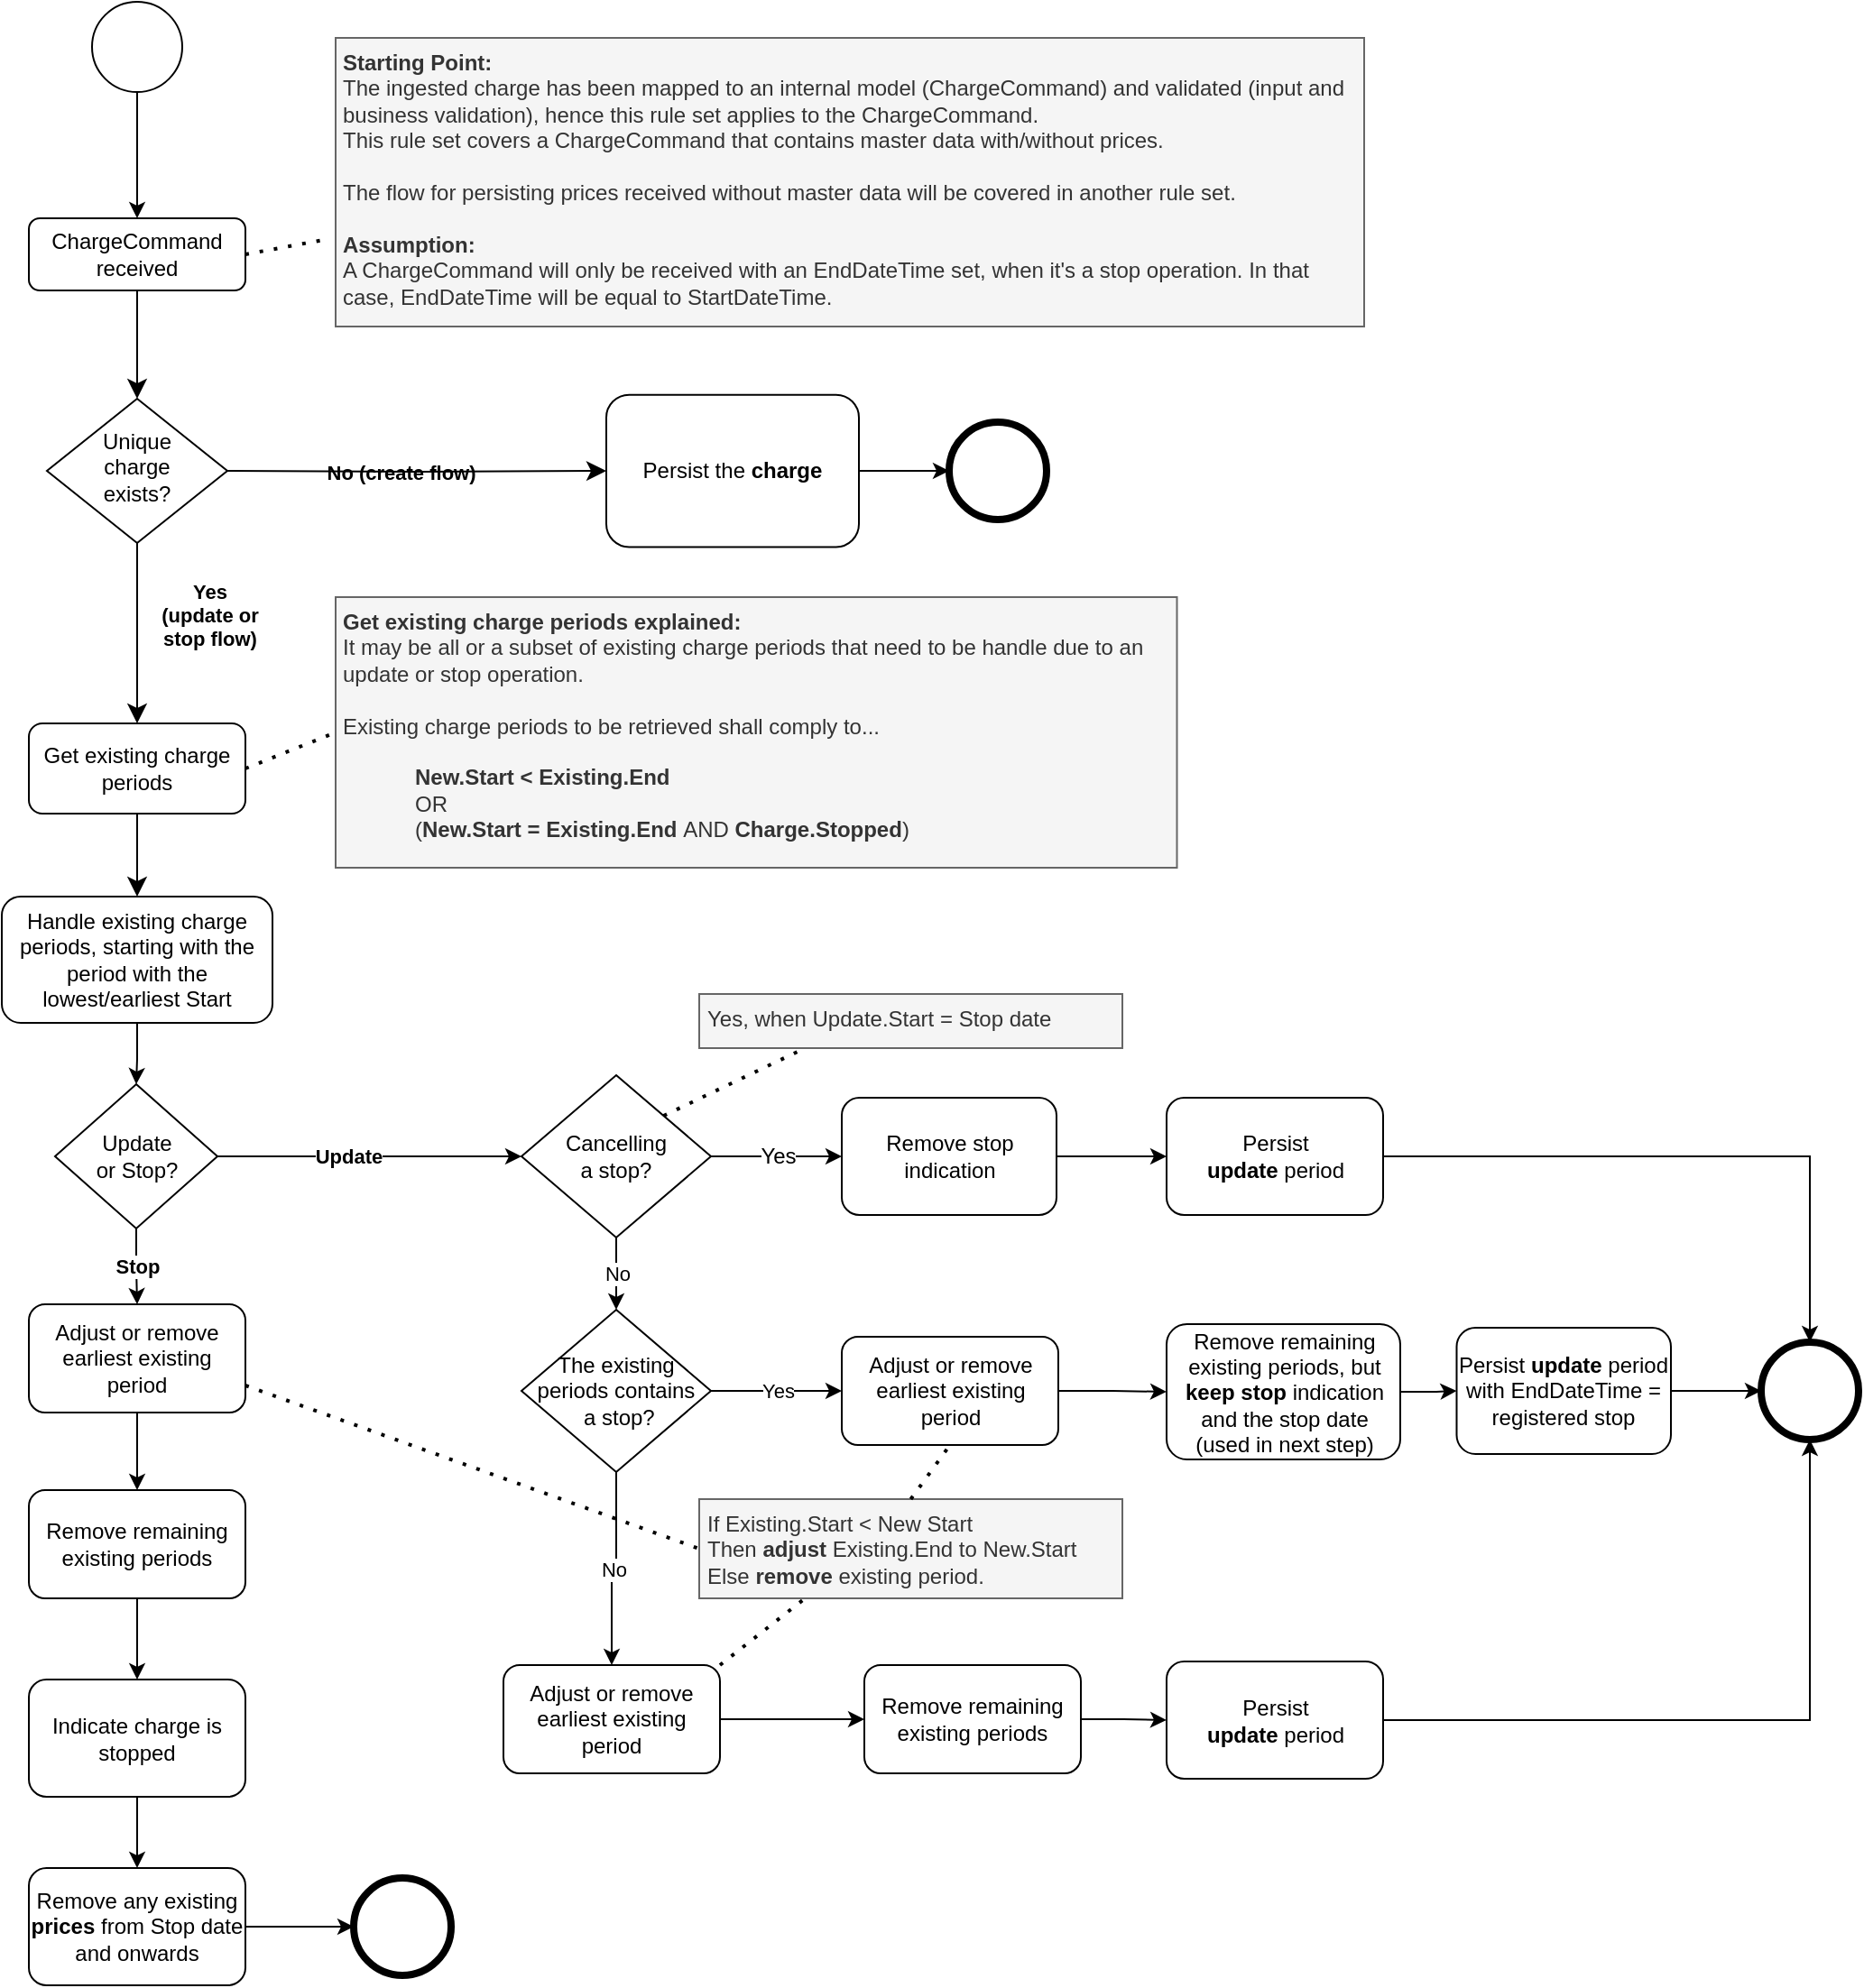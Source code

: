 <mxfile version="16.5.1" type="device" pages="3"><diagram name="Ruleset_v2_FlagVersion" id="u3vLklHQS9Ql5csaVyfq"><mxGraphModel dx="2169" dy="937" grid="1" gridSize="10" guides="1" tooltips="1" connect="1" arrows="1" fold="1" page="1" pageScale="1" pageWidth="827" pageHeight="1169" math="0" shadow="0"><root><mxCell id="MZ8BB6hyrSq0z0omfn0C-0"/><mxCell id="MZ8BB6hyrSq0z0omfn0C-1" parent="MZ8BB6hyrSq0z0omfn0C-0"/><mxCell id="MZ8BB6hyrSq0z0omfn0C-2" value="" style="rounded=0;html=1;jettySize=auto;orthogonalLoop=1;fontSize=11;endArrow=classic;endFill=1;endSize=8;strokeWidth=1;shadow=0;labelBackgroundColor=none;edgeStyle=orthogonalEdgeStyle;" parent="MZ8BB6hyrSq0z0omfn0C-1" source="MZ8BB6hyrSq0z0omfn0C-3" target="MZ8BB6hyrSq0z0omfn0C-5" edge="1"><mxGeometry relative="1" as="geometry"/></mxCell><mxCell id="MZ8BB6hyrSq0z0omfn0C-3" value="ChargeCommand&lt;br&gt;received" style="rounded=1;whiteSpace=wrap;html=1;fontSize=12;glass=0;strokeWidth=1;shadow=0;" parent="MZ8BB6hyrSq0z0omfn0C-1" vertex="1"><mxGeometry x="-250" y="160" width="120" height="40" as="geometry"/></mxCell><mxCell id="MZ8BB6hyrSq0z0omfn0C-4" value="Yes &lt;br&gt;(update or &lt;br&gt;stop flow)" style="rounded=0;html=1;jettySize=auto;orthogonalLoop=1;fontSize=11;endArrow=classic;endFill=1;endSize=8;strokeWidth=1;shadow=0;labelBackgroundColor=none;edgeStyle=orthogonalEdgeStyle;entryX=0.5;entryY=0;entryDx=0;entryDy=0;fontStyle=1" parent="MZ8BB6hyrSq0z0omfn0C-1" source="MZ8BB6hyrSq0z0omfn0C-5" target="MZ8BB6hyrSq0z0omfn0C-17" edge="1"><mxGeometry x="-0.2" y="40" relative="1" as="geometry"><mxPoint as="offset"/><mxPoint x="-190" y="390" as="targetPoint"/></mxGeometry></mxCell><mxCell id="MZ8BB6hyrSq0z0omfn0C-5" value="Unique &lt;br&gt;charge &lt;br&gt;exists?" style="rhombus;whiteSpace=wrap;html=1;shadow=0;fontFamily=Helvetica;fontSize=12;align=center;strokeWidth=1;spacing=6;spacingTop=-4;" parent="MZ8BB6hyrSq0z0omfn0C-1" vertex="1"><mxGeometry x="-240" y="260" width="100" height="80" as="geometry"/></mxCell><mxCell id="MZ8BB6hyrSq0z0omfn0C-6" value="" style="edgeStyle=orthogonalEdgeStyle;rounded=0;orthogonalLoop=1;jettySize=auto;html=1;" parent="MZ8BB6hyrSq0z0omfn0C-1" source="MZ8BB6hyrSq0z0omfn0C-7" target="MZ8BB6hyrSq0z0omfn0C-3" edge="1"><mxGeometry relative="1" as="geometry"/></mxCell><mxCell id="MZ8BB6hyrSq0z0omfn0C-7" value="" style="ellipse;whiteSpace=wrap;html=1;aspect=fixed;" parent="MZ8BB6hyrSq0z0omfn0C-1" vertex="1"><mxGeometry x="-215" y="40" width="50" height="50" as="geometry"/></mxCell><mxCell id="MZ8BB6hyrSq0z0omfn0C-8" value="No (create flow)" style="edgeStyle=orthogonalEdgeStyle;rounded=0;html=1;jettySize=auto;orthogonalLoop=1;fontSize=11;endArrow=classic;endFill=1;endSize=8;strokeWidth=1;shadow=0;labelBackgroundColor=none;entryX=0;entryY=0.5;entryDx=0;entryDy=0;fontStyle=1" parent="MZ8BB6hyrSq0z0omfn0C-1" target="MZ8BB6hyrSq0z0omfn0C-13" edge="1"><mxGeometry y="10" relative="1" as="geometry"><mxPoint as="offset"/><mxPoint x="-140" y="300" as="sourcePoint"/><mxPoint x="160" y="300.005" as="targetPoint"/></mxGeometry></mxCell><mxCell id="MZ8BB6hyrSq0z0omfn0C-9" value="" style="ellipse;whiteSpace=wrap;html=1;aspect=fixed;strokeWidth=4;" parent="MZ8BB6hyrSq0z0omfn0C-1" vertex="1"><mxGeometry x="710" y="783" width="54" height="54" as="geometry"/></mxCell><mxCell id="MZ8BB6hyrSq0z0omfn0C-10" value="" style="endArrow=none;dashed=1;html=1;dashPattern=1 3;strokeWidth=2;exitX=1;exitY=0.5;exitDx=0;exitDy=0;entryX=-0.015;entryY=0.702;entryDx=0;entryDy=0;entryPerimeter=0;" parent="MZ8BB6hyrSq0z0omfn0C-1" source="MZ8BB6hyrSq0z0omfn0C-3" target="MZ8BB6hyrSq0z0omfn0C-14" edge="1"><mxGeometry width="50" height="50" relative="1" as="geometry"><mxPoint x="210" y="480" as="sourcePoint"/><mxPoint x="-90" y="180" as="targetPoint"/></mxGeometry></mxCell><mxCell id="MZ8BB6hyrSq0z0omfn0C-11" value="" style="rounded=0;html=1;jettySize=auto;orthogonalLoop=1;fontSize=11;endArrow=classic;endFill=1;endSize=8;strokeWidth=1;shadow=0;labelBackgroundColor=none;edgeStyle=orthogonalEdgeStyle;exitX=0.5;exitY=1;exitDx=0;exitDy=0;entryX=0.5;entryY=0;entryDx=0;entryDy=0;" parent="MZ8BB6hyrSq0z0omfn0C-1" source="MZ8BB6hyrSq0z0omfn0C-17" target="MZ8BB6hyrSq0z0omfn0C-25" edge="1"><mxGeometry y="20" relative="1" as="geometry"><mxPoint as="offset"/><mxPoint x="-190" y="565" as="targetPoint"/><mxPoint x="-190" y="535" as="sourcePoint"/></mxGeometry></mxCell><mxCell id="MZ8BB6hyrSq0z0omfn0C-12" style="edgeStyle=orthogonalEdgeStyle;rounded=0;orthogonalLoop=1;jettySize=auto;html=1;" parent="MZ8BB6hyrSq0z0omfn0C-1" source="MZ8BB6hyrSq0z0omfn0C-13" target="MZ8BB6hyrSq0z0omfn0C-36" edge="1"><mxGeometry relative="1" as="geometry"/></mxCell><mxCell id="MZ8BB6hyrSq0z0omfn0C-13" value="Persist the &lt;b&gt;charge&lt;/b&gt;" style="rounded=1;whiteSpace=wrap;html=1;fontSize=12;glass=0;strokeWidth=1;shadow=0;" parent="MZ8BB6hyrSq0z0omfn0C-1" vertex="1"><mxGeometry x="70" y="257.82" width="140" height="84.37" as="geometry"/></mxCell><mxCell id="MZ8BB6hyrSq0z0omfn0C-14" value="&lt;b&gt;Starting Point:&lt;br&gt;&lt;/b&gt;The ingested charge has been mapped to an internal model (ChargeCommand) and validated (input and business validation), hence this rule set applies to the ChargeCommand.&lt;br&gt;This rule set covers a ChargeCommand that contains master data with/without prices.&lt;br&gt;&lt;br&gt;The flow for persisting prices received without master data will be covered in another rule set.&lt;br&gt;&lt;br&gt;&lt;b&gt;Assumption:&lt;/b&gt;&lt;br&gt;A ChargeCommand will only be received with an EndDateTime set, when it's a stop operation. In that case, EndDateTime will be equal to StartDateTime." style="text;html=1;strokeColor=#666666;fillColor=#f5f5f5;align=left;verticalAlign=top;whiteSpace=wrap;rounded=0;fontColor=#333333;perimeterSpacing=0;spacingTop=0;spacingLeft=2;spacingBottom=2;" parent="MZ8BB6hyrSq0z0omfn0C-1" vertex="1"><mxGeometry x="-80" y="60" width="570" height="160" as="geometry"/></mxCell><mxCell id="MZ8BB6hyrSq0z0omfn0C-15" value="" style="endArrow=none;dashed=1;html=1;dashPattern=1 3;strokeWidth=2;entryX=0;entryY=0.5;entryDx=0;entryDy=0;exitX=1;exitY=0.5;exitDx=0;exitDy=0;" parent="MZ8BB6hyrSq0z0omfn0C-1" source="MZ8BB6hyrSq0z0omfn0C-17" target="MZ8BB6hyrSq0z0omfn0C-16" edge="1"><mxGeometry width="50" height="50" relative="1" as="geometry"><mxPoint x="-120" y="460" as="sourcePoint"/><mxPoint x="-90" y="415" as="targetPoint"/></mxGeometry></mxCell><mxCell id="MZ8BB6hyrSq0z0omfn0C-16" value="&lt;b&gt;Get existing charge periods explained:&lt;/b&gt;&lt;br&gt;It may be all or a subset of existing charge periods that need to be handle due to an update or stop operation.&lt;br&gt;&lt;br&gt;Existing charge periods to be retrieved shall comply to...&lt;br&gt;&lt;br&gt;&lt;blockquote style=&quot;margin: 0 0 0 40px ; border: none ; padding: 0px&quot;&gt;&lt;b&gt;New.Start &amp;lt; Existing.End&lt;br&gt;&lt;/b&gt;OR&lt;br&gt;(&lt;b&gt;New.Start = Existing.End&amp;nbsp;&lt;/b&gt;AND&amp;nbsp;&lt;b&gt;Charge.Stopped&lt;/b&gt;)&lt;b&gt;&lt;br&gt;&lt;/b&gt;&lt;/blockquote&gt;" style="text;html=1;strokeColor=#666666;fillColor=#f5f5f5;align=left;verticalAlign=top;whiteSpace=wrap;rounded=0;fontColor=#333333;perimeterSpacing=0;spacingTop=0;spacingLeft=2;spacingBottom=2;" parent="MZ8BB6hyrSq0z0omfn0C-1" vertex="1"><mxGeometry x="-80" y="370" width="466.25" height="150" as="geometry"/></mxCell><mxCell id="MZ8BB6hyrSq0z0omfn0C-17" value="Get existing charge periods" style="rounded=1;whiteSpace=wrap;html=1;fontSize=12;glass=0;strokeWidth=1;shadow=0;" parent="MZ8BB6hyrSq0z0omfn0C-1" vertex="1"><mxGeometry x="-250" y="440" width="120" height="50" as="geometry"/></mxCell><mxCell id="MZ8BB6hyrSq0z0omfn0C-18" value="Update" style="edgeStyle=orthogonalEdgeStyle;rounded=0;orthogonalLoop=1;jettySize=auto;html=1;entryX=0;entryY=0.5;entryDx=0;entryDy=0;fontStyle=1" parent="MZ8BB6hyrSq0z0omfn0C-1" source="MZ8BB6hyrSq0z0omfn0C-20" target="MZ8BB6hyrSq0z0omfn0C-28" edge="1"><mxGeometry x="-0.137" relative="1" as="geometry"><mxPoint x="40" y="679" as="targetPoint"/><mxPoint as="offset"/></mxGeometry></mxCell><mxCell id="MZ8BB6hyrSq0z0omfn0C-19" value="Stop" style="edgeStyle=orthogonalEdgeStyle;rounded=0;orthogonalLoop=1;jettySize=auto;html=1;entryX=0.5;entryY=0;entryDx=0;entryDy=0;fontStyle=1" parent="MZ8BB6hyrSq0z0omfn0C-1" source="MZ8BB6hyrSq0z0omfn0C-20" target="MZ8BB6hyrSq0z0omfn0C-62" edge="1"><mxGeometry relative="1" as="geometry"><mxPoint x="-380" y="747" as="targetPoint"/></mxGeometry></mxCell><mxCell id="MZ8BB6hyrSq0z0omfn0C-20" value="Update &lt;br&gt;or Stop?" style="rhombus;whiteSpace=wrap;html=1;" parent="MZ8BB6hyrSq0z0omfn0C-1" vertex="1"><mxGeometry x="-235.5" y="640" width="90" height="80" as="geometry"/></mxCell><mxCell id="MZ8BB6hyrSq0z0omfn0C-21" value="" style="edgeStyle=orthogonalEdgeStyle;rounded=0;orthogonalLoop=1;jettySize=auto;html=1;fontSize=11;entryX=0;entryY=0.5;entryDx=0;entryDy=0;" parent="MZ8BB6hyrSq0z0omfn0C-1" edge="1"><mxGeometry relative="1" as="geometry"><mxPoint x="-212.5" y="1195.04" as="sourcePoint"/></mxGeometry></mxCell><mxCell id="MZ8BB6hyrSq0z0omfn0C-24" value="" style="edgeStyle=orthogonalEdgeStyle;rounded=0;orthogonalLoop=1;jettySize=auto;html=1;fontSize=12;endArrow=classic;endFill=1;" parent="MZ8BB6hyrSq0z0omfn0C-1" source="MZ8BB6hyrSq0z0omfn0C-25" target="MZ8BB6hyrSq0z0omfn0C-20" edge="1"><mxGeometry relative="1" as="geometry"/></mxCell><mxCell id="MZ8BB6hyrSq0z0omfn0C-25" value="&lt;span&gt;Handle existing charge periods, starting with the period with the lowest/earliest Start&lt;/span&gt;" style="rounded=1;whiteSpace=wrap;html=1;" parent="MZ8BB6hyrSq0z0omfn0C-1" vertex="1"><mxGeometry x="-265" y="536" width="150" height="70" as="geometry"/></mxCell><mxCell id="MZ8BB6hyrSq0z0omfn0C-26" value="Yes" style="edgeStyle=orthogonalEdgeStyle;rounded=0;orthogonalLoop=1;jettySize=auto;html=1;fontSize=12;endArrow=classic;endFill=1;entryX=0;entryY=0.5;entryDx=0;entryDy=0;" parent="MZ8BB6hyrSq0z0omfn0C-1" source="MZ8BB6hyrSq0z0omfn0C-28" target="Sw5lwXZpI1RQGjZsS3ax-0" edge="1"><mxGeometry relative="1" as="geometry"><mxPoint x="180" y="680" as="targetPoint"/></mxGeometry></mxCell><mxCell id="MZ8BB6hyrSq0z0omfn0C-27" value="No" style="edgeStyle=orthogonalEdgeStyle;rounded=0;orthogonalLoop=1;jettySize=auto;html=1;" parent="MZ8BB6hyrSq0z0omfn0C-1" source="MZ8BB6hyrSq0z0omfn0C-28" target="MZ8BB6hyrSq0z0omfn0C-39" edge="1"><mxGeometry relative="1" as="geometry"/></mxCell><mxCell id="MZ8BB6hyrSq0z0omfn0C-28" value="Cancelling &lt;br&gt;a stop?" style="rhombus;whiteSpace=wrap;html=1;" parent="MZ8BB6hyrSq0z0omfn0C-1" vertex="1"><mxGeometry x="23" y="635" width="105" height="90" as="geometry"/></mxCell><mxCell id="MZ8BB6hyrSq0z0omfn0C-29" style="edgeStyle=orthogonalEdgeStyle;rounded=0;orthogonalLoop=1;jettySize=auto;html=1;entryX=0;entryY=0.5;entryDx=0;entryDy=0;fontSize=12;endArrow=classic;endFill=1;exitX=1;exitY=0.5;exitDx=0;exitDy=0;" parent="MZ8BB6hyrSq0z0omfn0C-1" source="Sw5lwXZpI1RQGjZsS3ax-0" target="MZ8BB6hyrSq0z0omfn0C-32" edge="1"><mxGeometry relative="1" as="geometry"><mxPoint x="499.5" y="680" as="sourcePoint"/></mxGeometry></mxCell><mxCell id="MZ8BB6hyrSq0z0omfn0C-31" value="" style="edgeStyle=orthogonalEdgeStyle;rounded=0;orthogonalLoop=1;jettySize=auto;html=1;fontSize=12;endArrow=classic;endFill=1;entryX=0.5;entryY=0;entryDx=0;entryDy=0;" parent="MZ8BB6hyrSq0z0omfn0C-1" source="MZ8BB6hyrSq0z0omfn0C-32" target="MZ8BB6hyrSq0z0omfn0C-9" edge="1"><mxGeometry relative="1" as="geometry"><Array as="points"><mxPoint x="737" y="680"/></Array><mxPoint x="786.875" y="775" as="targetPoint"/></mxGeometry></mxCell><mxCell id="MZ8BB6hyrSq0z0omfn0C-32" value="Persist &lt;br&gt;&lt;b&gt;update &lt;/b&gt;period" style="rounded=1;whiteSpace=wrap;html=1;" parent="MZ8BB6hyrSq0z0omfn0C-1" vertex="1"><mxGeometry x="380.5" y="647.5" width="120" height="65" as="geometry"/></mxCell><mxCell id="MZ8BB6hyrSq0z0omfn0C-36" value="" style="ellipse;whiteSpace=wrap;html=1;aspect=fixed;strokeWidth=4;" parent="MZ8BB6hyrSq0z0omfn0C-1" vertex="1"><mxGeometry x="260" y="273" width="54" height="54" as="geometry"/></mxCell><mxCell id="MZ8BB6hyrSq0z0omfn0C-37" value="No" style="edgeStyle=orthogonalEdgeStyle;rounded=0;orthogonalLoop=1;jettySize=auto;html=1;" parent="MZ8BB6hyrSq0z0omfn0C-1" source="MZ8BB6hyrSq0z0omfn0C-39" target="MZ8BB6hyrSq0z0omfn0C-41" edge="1"><mxGeometry relative="1" as="geometry"/></mxCell><mxCell id="MZ8BB6hyrSq0z0omfn0C-38" value="Yes" style="edgeStyle=orthogonalEdgeStyle;rounded=0;orthogonalLoop=1;jettySize=auto;html=1;" parent="MZ8BB6hyrSq0z0omfn0C-1" source="MZ8BB6hyrSq0z0omfn0C-39" target="MZ8BB6hyrSq0z0omfn0C-43" edge="1"><mxGeometry relative="1" as="geometry"/></mxCell><mxCell id="MZ8BB6hyrSq0z0omfn0C-39" value="The existing periods contains&lt;br&gt;&amp;nbsp;a stop?" style="rhombus;whiteSpace=wrap;html=1;" parent="MZ8BB6hyrSq0z0omfn0C-1" vertex="1"><mxGeometry x="23" y="765" width="105" height="90" as="geometry"/></mxCell><mxCell id="MZ8BB6hyrSq0z0omfn0C-40" value="" style="edgeStyle=orthogonalEdgeStyle;rounded=0;orthogonalLoop=1;jettySize=auto;html=1;" parent="MZ8BB6hyrSq0z0omfn0C-1" source="MZ8BB6hyrSq0z0omfn0C-41" target="MZ8BB6hyrSq0z0omfn0C-55" edge="1"><mxGeometry relative="1" as="geometry"/></mxCell><mxCell id="MZ8BB6hyrSq0z0omfn0C-41" value="&lt;span&gt;Adjust or remove earliest existing period&lt;/span&gt;" style="rounded=1;whiteSpace=wrap;html=1;" parent="MZ8BB6hyrSq0z0omfn0C-1" vertex="1"><mxGeometry x="13" y="962" width="120" height="60" as="geometry"/></mxCell><mxCell id="MZ8BB6hyrSq0z0omfn0C-42" value="" style="edgeStyle=orthogonalEdgeStyle;rounded=0;orthogonalLoop=1;jettySize=auto;html=1;" parent="MZ8BB6hyrSq0z0omfn0C-1" source="MZ8BB6hyrSq0z0omfn0C-43" target="MZ8BB6hyrSq0z0omfn0C-47" edge="1"><mxGeometry relative="1" as="geometry"/></mxCell><mxCell id="MZ8BB6hyrSq0z0omfn0C-43" value="Adjust or remove earliest existing period" style="rounded=1;whiteSpace=wrap;html=1;" parent="MZ8BB6hyrSq0z0omfn0C-1" vertex="1"><mxGeometry x="200.5" y="780" width="120" height="60" as="geometry"/></mxCell><mxCell id="MZ8BB6hyrSq0z0omfn0C-44" value="Yes, when Update.Start = Stop date" style="text;html=1;strokeColor=#666666;fillColor=#f5f5f5;align=left;verticalAlign=top;whiteSpace=wrap;rounded=0;fontColor=#333333;perimeterSpacing=0;spacingTop=0;spacingLeft=2;spacingBottom=2;" parent="MZ8BB6hyrSq0z0omfn0C-1" vertex="1"><mxGeometry x="121.5" y="590" width="234.5" height="30" as="geometry"/></mxCell><mxCell id="MZ8BB6hyrSq0z0omfn0C-45" value="" style="endArrow=none;dashed=1;html=1;dashPattern=1 3;strokeWidth=2;entryX=0.25;entryY=1;entryDx=0;entryDy=0;exitX=1;exitY=0;exitDx=0;exitDy=0;" parent="MZ8BB6hyrSq0z0omfn0C-1" source="MZ8BB6hyrSq0z0omfn0C-28" target="MZ8BB6hyrSq0z0omfn0C-44" edge="1"><mxGeometry width="50" height="50" relative="1" as="geometry"><mxPoint x="-203" y="670" as="sourcePoint"/><mxPoint x="-357" y="597.5" as="targetPoint"/></mxGeometry></mxCell><mxCell id="MZ8BB6hyrSq0z0omfn0C-46" value="" style="edgeStyle=orthogonalEdgeStyle;rounded=0;orthogonalLoop=1;jettySize=auto;html=1;" parent="MZ8BB6hyrSq0z0omfn0C-1" source="MZ8BB6hyrSq0z0omfn0C-47" target="MZ8BB6hyrSq0z0omfn0C-49" edge="1"><mxGeometry relative="1" as="geometry"/></mxCell><mxCell id="MZ8BB6hyrSq0z0omfn0C-47" value="Remove remaining existing periods, but &lt;b&gt;keep stop&lt;/b&gt; indication and the stop date &lt;br&gt;(used in next step)" style="rounded=1;whiteSpace=wrap;html=1;" parent="MZ8BB6hyrSq0z0omfn0C-1" vertex="1"><mxGeometry x="380.5" y="773" width="129.5" height="75" as="geometry"/></mxCell><mxCell id="MZ8BB6hyrSq0z0omfn0C-48" value="" style="edgeStyle=orthogonalEdgeStyle;rounded=0;orthogonalLoop=1;jettySize=auto;html=1;entryX=0;entryY=0.5;entryDx=0;entryDy=0;" parent="MZ8BB6hyrSq0z0omfn0C-1" source="MZ8BB6hyrSq0z0omfn0C-49" target="MZ8BB6hyrSq0z0omfn0C-9" edge="1"><mxGeometry relative="1" as="geometry"><mxPoint x="726.25" y="810" as="targetPoint"/></mxGeometry></mxCell><mxCell id="MZ8BB6hyrSq0z0omfn0C-49" value="Persist &lt;b&gt;update &lt;/b&gt;period with EndDateTime = registered stop" style="rounded=1;whiteSpace=wrap;html=1;" parent="MZ8BB6hyrSq0z0omfn0C-1" vertex="1"><mxGeometry x="541.25" y="775" width="118.75" height="70" as="geometry"/></mxCell><mxCell id="MZ8BB6hyrSq0z0omfn0C-51" value="If Existing.Start &amp;lt; New Start&lt;br&gt;Then &lt;b&gt;adjust &lt;/b&gt;Existing.End to New.Start&lt;br&gt;Else &lt;b&gt;remove &lt;/b&gt;existing period." style="text;html=1;strokeColor=#666666;fillColor=#f5f5f5;align=left;verticalAlign=top;whiteSpace=wrap;rounded=0;fontColor=#333333;perimeterSpacing=0;spacingTop=0;spacingLeft=2;spacingBottom=2;" parent="MZ8BB6hyrSq0z0omfn0C-1" vertex="1"><mxGeometry x="121.5" y="870" width="234.5" height="55" as="geometry"/></mxCell><mxCell id="MZ8BB6hyrSq0z0omfn0C-52" value="" style="endArrow=none;dashed=1;html=1;dashPattern=1 3;strokeWidth=2;exitX=0.5;exitY=0;exitDx=0;exitDy=0;entryX=0.5;entryY=1;entryDx=0;entryDy=0;" parent="MZ8BB6hyrSq0z0omfn0C-1" source="MZ8BB6hyrSq0z0omfn0C-51" target="MZ8BB6hyrSq0z0omfn0C-43" edge="1"><mxGeometry width="50" height="50" relative="1" as="geometry"><mxPoint x="702.75" y="882.5" as="sourcePoint"/><mxPoint x="720" y="820" as="targetPoint"/></mxGeometry></mxCell><mxCell id="MZ8BB6hyrSq0z0omfn0C-53" value="" style="endArrow=none;dashed=1;html=1;dashPattern=1 3;strokeWidth=2;exitX=1;exitY=0;exitDx=0;exitDy=0;entryX=0.25;entryY=1;entryDx=0;entryDy=0;" parent="MZ8BB6hyrSq0z0omfn0C-1" source="MZ8BB6hyrSq0z0omfn0C-41" target="MZ8BB6hyrSq0z0omfn0C-51" edge="1"><mxGeometry width="50" height="50" relative="1" as="geometry"><mxPoint x="270.5" y="900" as="sourcePoint"/><mxPoint x="270.5" y="850" as="targetPoint"/></mxGeometry></mxCell><mxCell id="MZ8BB6hyrSq0z0omfn0C-54" value="" style="edgeStyle=orthogonalEdgeStyle;rounded=0;orthogonalLoop=1;jettySize=auto;html=1;" parent="MZ8BB6hyrSq0z0omfn0C-1" source="MZ8BB6hyrSq0z0omfn0C-55" target="MZ8BB6hyrSq0z0omfn0C-57" edge="1"><mxGeometry relative="1" as="geometry"/></mxCell><mxCell id="MZ8BB6hyrSq0z0omfn0C-55" value="Remove remaining existing periods" style="rounded=1;whiteSpace=wrap;html=1;" parent="MZ8BB6hyrSq0z0omfn0C-1" vertex="1"><mxGeometry x="213" y="962" width="120" height="60" as="geometry"/></mxCell><mxCell id="MZ8BB6hyrSq0z0omfn0C-56" style="edgeStyle=orthogonalEdgeStyle;rounded=0;orthogonalLoop=1;jettySize=auto;html=1;entryX=0.5;entryY=1;entryDx=0;entryDy=0;" parent="MZ8BB6hyrSq0z0omfn0C-1" source="MZ8BB6hyrSq0z0omfn0C-57" target="MZ8BB6hyrSq0z0omfn0C-9" edge="1"><mxGeometry relative="1" as="geometry"><mxPoint x="786.875" y="845" as="targetPoint"/></mxGeometry></mxCell><mxCell id="MZ8BB6hyrSq0z0omfn0C-57" value="Persist &lt;br&gt;&lt;b&gt;update &lt;/b&gt;period" style="rounded=1;whiteSpace=wrap;html=1;" parent="MZ8BB6hyrSq0z0omfn0C-1" vertex="1"><mxGeometry x="380.5" y="960" width="120" height="65" as="geometry"/></mxCell><mxCell id="MZ8BB6hyrSq0z0omfn0C-61" value="" style="edgeStyle=orthogonalEdgeStyle;rounded=0;orthogonalLoop=1;jettySize=auto;html=1;" parent="MZ8BB6hyrSq0z0omfn0C-1" source="MZ8BB6hyrSq0z0omfn0C-62" target="MZ8BB6hyrSq0z0omfn0C-64" edge="1"><mxGeometry relative="1" as="geometry"/></mxCell><mxCell id="MZ8BB6hyrSq0z0omfn0C-62" value="Adjust or remove earliest existing period" style="rounded=1;whiteSpace=wrap;html=1;" parent="MZ8BB6hyrSq0z0omfn0C-1" vertex="1"><mxGeometry x="-250" y="762" width="120" height="60" as="geometry"/></mxCell><mxCell id="MZ8BB6hyrSq0z0omfn0C-63" value="" style="edgeStyle=orthogonalEdgeStyle;rounded=0;orthogonalLoop=1;jettySize=auto;html=1;" parent="MZ8BB6hyrSq0z0omfn0C-1" source="MZ8BB6hyrSq0z0omfn0C-64" target="MZ8BB6hyrSq0z0omfn0C-67" edge="1"><mxGeometry relative="1" as="geometry"/></mxCell><mxCell id="MZ8BB6hyrSq0z0omfn0C-64" value="&lt;span&gt;Remove remaining existing periods&lt;/span&gt;" style="whiteSpace=wrap;html=1;rounded=1;" parent="MZ8BB6hyrSq0z0omfn0C-1" vertex="1"><mxGeometry x="-250" y="865" width="120" height="60" as="geometry"/></mxCell><mxCell id="MZ8BB6hyrSq0z0omfn0C-65" value="" style="endArrow=none;dashed=1;html=1;dashPattern=1 3;strokeWidth=2;exitX=1;exitY=0.75;exitDx=0;exitDy=0;entryX=0;entryY=0.5;entryDx=0;entryDy=0;" parent="MZ8BB6hyrSq0z0omfn0C-1" source="MZ8BB6hyrSq0z0omfn0C-62" target="MZ8BB6hyrSq0z0omfn0C-51" edge="1"><mxGeometry width="50" height="50" relative="1" as="geometry"><mxPoint x="143" y="1000" as="sourcePoint"/><mxPoint x="270.5" y="955" as="targetPoint"/></mxGeometry></mxCell><mxCell id="MZ8BB6hyrSq0z0omfn0C-66" value="" style="edgeStyle=orthogonalEdgeStyle;rounded=0;orthogonalLoop=1;jettySize=auto;html=1;" parent="MZ8BB6hyrSq0z0omfn0C-1" source="MZ8BB6hyrSq0z0omfn0C-67" target="MZ8BB6hyrSq0z0omfn0C-69" edge="1"><mxGeometry relative="1" as="geometry"/></mxCell><mxCell id="MZ8BB6hyrSq0z0omfn0C-67" value="Indicate charge is stopped" style="rounded=1;whiteSpace=wrap;html=1;" parent="MZ8BB6hyrSq0z0omfn0C-1" vertex="1"><mxGeometry x="-250" y="970" width="120" height="65" as="geometry"/></mxCell><mxCell id="MZ8BB6hyrSq0z0omfn0C-68" style="edgeStyle=orthogonalEdgeStyle;rounded=0;orthogonalLoop=1;jettySize=auto;html=1;entryX=0;entryY=0.5;entryDx=0;entryDy=0;" parent="MZ8BB6hyrSq0z0omfn0C-1" source="MZ8BB6hyrSq0z0omfn0C-69" target="MZ8BB6hyrSq0z0omfn0C-70" edge="1"><mxGeometry relative="1" as="geometry"/></mxCell><mxCell id="MZ8BB6hyrSq0z0omfn0C-69" value="Remove any existing &lt;b&gt;prices &lt;/b&gt;from Stop date and onwards" style="rounded=1;whiteSpace=wrap;html=1;" parent="MZ8BB6hyrSq0z0omfn0C-1" vertex="1"><mxGeometry x="-250" y="1074.5" width="120" height="65" as="geometry"/></mxCell><mxCell id="MZ8BB6hyrSq0z0omfn0C-70" value="" style="ellipse;whiteSpace=wrap;html=1;aspect=fixed;strokeWidth=4;" parent="MZ8BB6hyrSq0z0omfn0C-1" vertex="1"><mxGeometry x="-70" y="1080" width="54" height="54" as="geometry"/></mxCell><mxCell id="Sw5lwXZpI1RQGjZsS3ax-0" value="Remove stop indication" style="rounded=1;whiteSpace=wrap;html=1;" parent="MZ8BB6hyrSq0z0omfn0C-1" vertex="1"><mxGeometry x="200.5" y="647.5" width="119" height="65" as="geometry"/></mxCell></root></mxGraphModel></diagram><diagram name="Ruleset_v2_StartAndStopDate" id="aTDmlHRYEX7bE9_bO80g"><mxGraphModel dx="1929" dy="937" grid="1" gridSize="10" guides="1" tooltips="1" connect="1" arrows="1" fold="1" page="1" pageScale="1" pageWidth="827" pageHeight="1169" math="0" shadow="0"><root><mxCell id="shvMQt2wjngiFg1QEDL--0"/><mxCell id="shvMQt2wjngiFg1QEDL--1" parent="shvMQt2wjngiFg1QEDL--0"/><mxCell id="2yxx36WMbnEWgiKTBHtX-0" value="" style="rounded=0;html=1;jettySize=auto;orthogonalLoop=1;fontSize=11;endArrow=classic;endFill=1;endSize=8;strokeWidth=1;shadow=0;labelBackgroundColor=none;edgeStyle=orthogonalEdgeStyle;" parent="shvMQt2wjngiFg1QEDL--1" source="2yxx36WMbnEWgiKTBHtX-1" target="2yxx36WMbnEWgiKTBHtX-3" edge="1"><mxGeometry relative="1" as="geometry"/></mxCell><mxCell id="2yxx36WMbnEWgiKTBHtX-1" value="ChargeCommand&lt;br&gt;received" style="rounded=1;whiteSpace=wrap;html=1;fontSize=12;glass=0;strokeWidth=1;shadow=0;" parent="shvMQt2wjngiFg1QEDL--1" vertex="1"><mxGeometry x="-250" y="160" width="120" height="40" as="geometry"/></mxCell><mxCell id="2yxx36WMbnEWgiKTBHtX-2" value="Yes &lt;br&gt;(update or &lt;br&gt;stop flow)" style="rounded=0;html=1;jettySize=auto;orthogonalLoop=1;fontSize=11;endArrow=classic;endFill=1;endSize=8;strokeWidth=1;shadow=0;labelBackgroundColor=none;edgeStyle=orthogonalEdgeStyle;entryX=0.5;entryY=0;entryDx=0;entryDy=0;fontStyle=1" parent="shvMQt2wjngiFg1QEDL--1" source="2yxx36WMbnEWgiKTBHtX-3" target="2yxx36WMbnEWgiKTBHtX-50" edge="1"><mxGeometry x="-0.2" y="40" relative="1" as="geometry"><mxPoint as="offset"/><mxPoint x="-190" y="390" as="targetPoint"/></mxGeometry></mxCell><mxCell id="2yxx36WMbnEWgiKTBHtX-3" value="Charge exists?" style="rhombus;whiteSpace=wrap;html=1;shadow=0;fontFamily=Helvetica;fontSize=12;align=center;strokeWidth=1;spacing=6;spacingTop=-4;" parent="shvMQt2wjngiFg1QEDL--1" vertex="1"><mxGeometry x="-240" y="260" width="100" height="80" as="geometry"/></mxCell><mxCell id="2yxx36WMbnEWgiKTBHtX-4" value="" style="edgeStyle=orthogonalEdgeStyle;rounded=0;orthogonalLoop=1;jettySize=auto;html=1;" parent="shvMQt2wjngiFg1QEDL--1" source="2yxx36WMbnEWgiKTBHtX-5" target="2yxx36WMbnEWgiKTBHtX-1" edge="1"><mxGeometry relative="1" as="geometry"/></mxCell><mxCell id="2yxx36WMbnEWgiKTBHtX-5" value="" style="ellipse;whiteSpace=wrap;html=1;aspect=fixed;" parent="shvMQt2wjngiFg1QEDL--1" vertex="1"><mxGeometry x="-215" y="40" width="50" height="50" as="geometry"/></mxCell><mxCell id="2yxx36WMbnEWgiKTBHtX-6" value="No (create flow)" style="edgeStyle=orthogonalEdgeStyle;rounded=0;html=1;jettySize=auto;orthogonalLoop=1;fontSize=11;endArrow=classic;endFill=1;endSize=8;strokeWidth=1;shadow=0;labelBackgroundColor=none;entryX=0;entryY=0.5;entryDx=0;entryDy=0;fontStyle=1" parent="shvMQt2wjngiFg1QEDL--1" target="2yxx36WMbnEWgiKTBHtX-29" edge="1"><mxGeometry y="10" relative="1" as="geometry"><mxPoint as="offset"/><mxPoint x="-140" y="300" as="sourcePoint"/><mxPoint x="160" y="300.005" as="targetPoint"/></mxGeometry></mxCell><mxCell id="2yxx36WMbnEWgiKTBHtX-7" value="" style="ellipse;whiteSpace=wrap;html=1;aspect=fixed;strokeWidth=4;" parent="shvMQt2wjngiFg1QEDL--1" vertex="1"><mxGeometry x="883.5" y="783" width="54" height="54" as="geometry"/></mxCell><mxCell id="2yxx36WMbnEWgiKTBHtX-8" value="" style="endArrow=none;dashed=1;html=1;dashPattern=1 3;strokeWidth=2;exitX=1;exitY=0.5;exitDx=0;exitDy=0;entryX=-0.015;entryY=0.702;entryDx=0;entryDy=0;entryPerimeter=0;" parent="shvMQt2wjngiFg1QEDL--1" source="2yxx36WMbnEWgiKTBHtX-1" target="2yxx36WMbnEWgiKTBHtX-32" edge="1"><mxGeometry width="50" height="50" relative="1" as="geometry"><mxPoint x="210" y="480" as="sourcePoint"/><mxPoint x="-90" y="180" as="targetPoint"/></mxGeometry></mxCell><mxCell id="2yxx36WMbnEWgiKTBHtX-19" value="" style="rounded=0;html=1;jettySize=auto;orthogonalLoop=1;fontSize=11;endArrow=classic;endFill=1;endSize=8;strokeWidth=1;shadow=0;labelBackgroundColor=none;edgeStyle=orthogonalEdgeStyle;exitX=0.5;exitY=1;exitDx=0;exitDy=0;entryX=0.5;entryY=0;entryDx=0;entryDy=0;" parent="shvMQt2wjngiFg1QEDL--1" source="2yxx36WMbnEWgiKTBHtX-50" target="I7x-60ZRvv7432ofh1Dt-41" edge="1"><mxGeometry y="20" relative="1" as="geometry"><mxPoint as="offset"/><mxPoint x="-190" y="565" as="targetPoint"/><mxPoint x="-190" y="535" as="sourcePoint"/></mxGeometry></mxCell><mxCell id="Adj8YIGQT9PjzP9t5XfU-1" style="edgeStyle=orthogonalEdgeStyle;rounded=0;orthogonalLoop=1;jettySize=auto;html=1;" parent="shvMQt2wjngiFg1QEDL--1" source="2yxx36WMbnEWgiKTBHtX-29" target="Adj8YIGQT9PjzP9t5XfU-0" edge="1"><mxGeometry relative="1" as="geometry"/></mxCell><mxCell id="2yxx36WMbnEWgiKTBHtX-29" value="Persist the &lt;b&gt;charge &lt;/b&gt;and any &lt;b&gt;prices &lt;/b&gt;that may be included" style="rounded=1;whiteSpace=wrap;html=1;fontSize=12;glass=0;strokeWidth=1;shadow=0;" parent="shvMQt2wjngiFg1QEDL--1" vertex="1"><mxGeometry x="70" y="257.82" width="200" height="84.37" as="geometry"/></mxCell><mxCell id="2yxx36WMbnEWgiKTBHtX-32" value="&lt;b&gt;Starting Point:&lt;br&gt;&lt;/b&gt;The ingested charge has been mapped to an internal model (ChargeCommand) and validated (input and business validation), hence this rule set applies to the ChargeCommand.&lt;br&gt;This rule set covers a ChargeCommand that contains master data with/without prices.&lt;br&gt;&lt;br&gt;The flow for persisting prices received without master data will be covered in another rule set.&lt;br&gt;&lt;br&gt;&lt;b&gt;Assumption:&lt;/b&gt;&lt;br&gt;A ChargeCommand will only be received with an EndDateTime set, when it's a stop operation. In that case, EndDateTime will be equal to StartDateTime." style="text;html=1;strokeColor=#666666;fillColor=#f5f5f5;align=left;verticalAlign=top;whiteSpace=wrap;rounded=0;fontColor=#333333;perimeterSpacing=0;spacingTop=0;spacingLeft=2;spacingBottom=2;" parent="shvMQt2wjngiFg1QEDL--1" vertex="1"><mxGeometry x="-86.25" y="60" width="570" height="160" as="geometry"/></mxCell><mxCell id="2yxx36WMbnEWgiKTBHtX-33" value="" style="endArrow=none;dashed=1;html=1;dashPattern=1 3;strokeWidth=2;entryX=0;entryY=0.5;entryDx=0;entryDy=0;exitX=1;exitY=0.5;exitDx=0;exitDy=0;" parent="shvMQt2wjngiFg1QEDL--1" source="2yxx36WMbnEWgiKTBHtX-50" target="2yxx36WMbnEWgiKTBHtX-34" edge="1"><mxGeometry width="50" height="50" relative="1" as="geometry"><mxPoint x="-120" y="460" as="sourcePoint"/><mxPoint x="-90" y="415" as="targetPoint"/></mxGeometry></mxCell><mxCell id="2yxx36WMbnEWgiKTBHtX-34" value="&lt;b&gt;Get existing charge periods explained:&lt;/b&gt;&lt;br&gt;It may be all or a subset of existing charge periods that need to be handle due to an update or stop operation.&lt;br&gt;&lt;br&gt;Existing charge periods to be retrieved shall comply to...&lt;br&gt;&lt;br&gt;&lt;blockquote style=&quot;margin: 0 0 0 40px ; border: none ; padding: 0px&quot;&gt;&lt;b&gt;New.Start &amp;gt; Existing.Start&lt;/b&gt;&lt;br&gt;AND&amp;nbsp;&lt;b&gt;New.Start &amp;lt; Existing.End&lt;/b&gt;&lt;br&gt;OR &lt;b&gt;New.Start &amp;lt;= Existing.Start&lt;/b&gt;&lt;/blockquote&gt;&lt;br&gt;The latter will include any registered stop." style="text;html=1;strokeColor=#666666;fillColor=#f5f5f5;align=left;verticalAlign=top;whiteSpace=wrap;rounded=0;fontColor=#333333;perimeterSpacing=0;spacingTop=0;spacingLeft=2;spacingBottom=2;" parent="shvMQt2wjngiFg1QEDL--1" vertex="1"><mxGeometry x="-86.25" y="390" width="330" height="170" as="geometry"/></mxCell><mxCell id="2yxx36WMbnEWgiKTBHtX-50" value="Get existing charge periods" style="rounded=1;whiteSpace=wrap;html=1;fontSize=12;glass=0;strokeWidth=1;shadow=0;" parent="shvMQt2wjngiFg1QEDL--1" vertex="1"><mxGeometry x="-250" y="440" width="120" height="50" as="geometry"/></mxCell><mxCell id="I7x-60ZRvv7432ofh1Dt-5" value="Update" style="edgeStyle=orthogonalEdgeStyle;rounded=0;orthogonalLoop=1;jettySize=auto;html=1;entryX=0;entryY=0.5;entryDx=0;entryDy=0;fontStyle=1" parent="shvMQt2wjngiFg1QEDL--1" source="I7x-60ZRvv7432ofh1Dt-1" target="I7x-60ZRvv7432ofh1Dt-51" edge="1"><mxGeometry x="-0.137" relative="1" as="geometry"><mxPoint x="40" y="679" as="targetPoint"/><mxPoint as="offset"/></mxGeometry></mxCell><mxCell id="Adj8YIGQT9PjzP9t5XfU-27" value="Stop" style="edgeStyle=orthogonalEdgeStyle;rounded=0;orthogonalLoop=1;jettySize=auto;html=1;fontStyle=1" parent="shvMQt2wjngiFg1QEDL--1" source="I7x-60ZRvv7432ofh1Dt-1" edge="1"><mxGeometry relative="1" as="geometry"><mxPoint x="-190" y="760" as="targetPoint"/></mxGeometry></mxCell><mxCell id="I7x-60ZRvv7432ofh1Dt-1" value="Update &lt;br&gt;or Stop?" style="rhombus;whiteSpace=wrap;html=1;" parent="shvMQt2wjngiFg1QEDL--1" vertex="1"><mxGeometry x="-235.5" y="640" width="90" height="80" as="geometry"/></mxCell><mxCell id="I7x-60ZRvv7432ofh1Dt-18" value="" style="edgeStyle=orthogonalEdgeStyle;rounded=0;orthogonalLoop=1;jettySize=auto;html=1;fontSize=11;entryX=0;entryY=0.5;entryDx=0;entryDy=0;" parent="shvMQt2wjngiFg1QEDL--1" edge="1"><mxGeometry relative="1" as="geometry"><mxPoint x="-212.5" y="1195.04" as="sourcePoint"/></mxGeometry></mxCell><mxCell id="I7x-60ZRvv7432ofh1Dt-22" value="&lt;b&gt;Note:&lt;/b&gt;&lt;br&gt;When processing a stop charge operation, only the date related properties are used. Any changes to e.g. Name, description, etc, are ignored.&lt;br&gt;&lt;br&gt;Any master data to be persisted are re-used from the remove/adjusted period.&amp;nbsp;&lt;i&gt;Team: better suggestions?&lt;/i&gt;" style="text;html=1;align=left;verticalAlign=top;whiteSpace=wrap;rounded=0;perimeterSpacing=0;spacingTop=0;spacingLeft=2;spacingBottom=2;fillColor=#fff2cc;strokeColor=#d6b656;" parent="shvMQt2wjngiFg1QEDL--1" vertex="1"><mxGeometry x="-472.62" y="912.5" width="185.25" height="180" as="geometry"/></mxCell><mxCell id="I7x-60ZRvv7432ofh1Dt-24" value="" style="endArrow=none;dashed=1;html=1;dashPattern=1 3;strokeWidth=2;exitX=0;exitY=0.5;exitDx=0;exitDy=0;entryX=1;entryY=0.5;entryDx=0;entryDy=0;" parent="shvMQt2wjngiFg1QEDL--1" source="Adj8YIGQT9PjzP9t5XfU-33" target="I7x-60ZRvv7432ofh1Dt-22" edge="1"><mxGeometry width="50" height="50" relative="1" as="geometry"><mxPoint x="-422" y="610" as="sourcePoint"/><mxPoint x="-392" y="965" as="targetPoint"/></mxGeometry></mxCell><mxCell id="I7x-60ZRvv7432ofh1Dt-42" value="" style="edgeStyle=orthogonalEdgeStyle;rounded=0;orthogonalLoop=1;jettySize=auto;html=1;fontSize=12;endArrow=classic;endFill=1;" parent="shvMQt2wjngiFg1QEDL--1" source="I7x-60ZRvv7432ofh1Dt-41" target="I7x-60ZRvv7432ofh1Dt-1" edge="1"><mxGeometry relative="1" as="geometry"/></mxCell><mxCell id="I7x-60ZRvv7432ofh1Dt-41" value="&lt;span&gt;Handle existing charge periods, starting with the period with the lowest/earliest Start&lt;/span&gt;" style="rounded=1;whiteSpace=wrap;html=1;" parent="shvMQt2wjngiFg1QEDL--1" vertex="1"><mxGeometry x="-265" y="536" width="150" height="70" as="geometry"/></mxCell><mxCell id="I7x-60ZRvv7432ofh1Dt-52" value="Yes" style="edgeStyle=orthogonalEdgeStyle;rounded=0;orthogonalLoop=1;jettySize=auto;html=1;fontSize=12;endArrow=classic;endFill=1;entryX=0;entryY=0.5;entryDx=0;entryDy=0;" parent="shvMQt2wjngiFg1QEDL--1" source="I7x-60ZRvv7432ofh1Dt-51" target="I7x-60ZRvv7432ofh1Dt-53" edge="1"><mxGeometry relative="1" as="geometry"><mxPoint x="180" y="680" as="targetPoint"/></mxGeometry></mxCell><mxCell id="Adj8YIGQT9PjzP9t5XfU-4" value="No" style="edgeStyle=orthogonalEdgeStyle;rounded=0;orthogonalLoop=1;jettySize=auto;html=1;" parent="shvMQt2wjngiFg1QEDL--1" source="I7x-60ZRvv7432ofh1Dt-51" target="Adj8YIGQT9PjzP9t5XfU-3" edge="1"><mxGeometry relative="1" as="geometry"/></mxCell><mxCell id="I7x-60ZRvv7432ofh1Dt-51" value="Cancelling &lt;br&gt;a stop?" style="rhombus;whiteSpace=wrap;html=1;" parent="shvMQt2wjngiFg1QEDL--1" vertex="1"><mxGeometry x="23" y="635" width="105" height="90" as="geometry"/></mxCell><mxCell id="I7x-60ZRvv7432ofh1Dt-56" style="edgeStyle=orthogonalEdgeStyle;rounded=0;orthogonalLoop=1;jettySize=auto;html=1;entryX=0;entryY=0.5;entryDx=0;entryDy=0;fontSize=12;endArrow=classic;endFill=1;" parent="shvMQt2wjngiFg1QEDL--1" source="I7x-60ZRvv7432ofh1Dt-53" target="I7x-60ZRvv7432ofh1Dt-54" edge="1"><mxGeometry relative="1" as="geometry"/></mxCell><mxCell id="I7x-60ZRvv7432ofh1Dt-53" value="Remove &lt;br&gt;&lt;b&gt;stop &lt;/b&gt;period" style="rounded=1;whiteSpace=wrap;html=1;" parent="shvMQt2wjngiFg1QEDL--1" vertex="1"><mxGeometry x="201" y="647" width="119" height="65" as="geometry"/></mxCell><mxCell id="I7x-60ZRvv7432ofh1Dt-58" value="" style="edgeStyle=orthogonalEdgeStyle;rounded=0;orthogonalLoop=1;jettySize=auto;html=1;fontSize=12;endArrow=classic;endFill=1;entryX=0.5;entryY=0;entryDx=0;entryDy=0;" parent="shvMQt2wjngiFg1QEDL--1" source="I7x-60ZRvv7432ofh1Dt-54" target="I7x-60ZRvv7432ofh1Dt-57" edge="1"><mxGeometry relative="1" as="geometry"><Array as="points"><mxPoint x="787" y="680"/></Array></mxGeometry></mxCell><mxCell id="I7x-60ZRvv7432ofh1Dt-54" value="Persist &lt;br&gt;&lt;b&gt;update &lt;/b&gt;period" style="rounded=1;whiteSpace=wrap;html=1;" parent="shvMQt2wjngiFg1QEDL--1" vertex="1"><mxGeometry x="380.5" y="647" width="120" height="65" as="geometry"/></mxCell><mxCell id="I7x-60ZRvv7432ofh1Dt-59" style="edgeStyle=orthogonalEdgeStyle;rounded=0;orthogonalLoop=1;jettySize=auto;html=1;fontSize=12;endArrow=classic;endFill=1;entryX=0;entryY=0.5;entryDx=0;entryDy=0;" parent="shvMQt2wjngiFg1QEDL--1" source="I7x-60ZRvv7432ofh1Dt-57" target="2yxx36WMbnEWgiKTBHtX-7" edge="1"><mxGeometry relative="1" as="geometry"><mxPoint x="990" y="810" as="targetPoint"/></mxGeometry></mxCell><mxCell id="I7x-60ZRvv7432ofh1Dt-57" value="Persist/overwrite&lt;br&gt;&lt;b&gt;prices&lt;/b&gt;, if any included&amp;nbsp;" style="rounded=1;whiteSpace=wrap;html=1;" parent="shvMQt2wjngiFg1QEDL--1" vertex="1"><mxGeometry x="726.25" y="775" width="121.25" height="70" as="geometry"/></mxCell><mxCell id="I7x-60ZRvv7432ofh1Dt-69" value="&lt;b&gt;Q:&amp;nbsp;&lt;/b&gt;What if the update contains prices that go beyond the registered stop date?&amp;nbsp;&lt;br&gt;&lt;b&gt;A: &lt;/b&gt;the update shall be rejected during business validation." style="text;html=1;align=left;verticalAlign=top;whiteSpace=wrap;rounded=0;perimeterSpacing=0;spacingTop=0;spacingLeft=2;spacingBottom=2;fillColor=#f5f5f5;strokeColor=#666666;fontColor=#333333;" parent="shvMQt2wjngiFg1QEDL--1" vertex="1"><mxGeometry x="534.87" y="870" width="185.5" height="87.5" as="geometry"/></mxCell><mxCell id="Adj8YIGQT9PjzP9t5XfU-0" value="" style="ellipse;whiteSpace=wrap;html=1;aspect=fixed;strokeWidth=4;" parent="shvMQt2wjngiFg1QEDL--1" vertex="1"><mxGeometry x="356" y="273" width="54" height="54" as="geometry"/></mxCell><mxCell id="Adj8YIGQT9PjzP9t5XfU-6" value="No" style="edgeStyle=orthogonalEdgeStyle;rounded=0;orthogonalLoop=1;jettySize=auto;html=1;" parent="shvMQt2wjngiFg1QEDL--1" source="Adj8YIGQT9PjzP9t5XfU-3" target="Adj8YIGQT9PjzP9t5XfU-5" edge="1"><mxGeometry relative="1" as="geometry"/></mxCell><mxCell id="Adj8YIGQT9PjzP9t5XfU-8" value="Yes" style="edgeStyle=orthogonalEdgeStyle;rounded=0;orthogonalLoop=1;jettySize=auto;html=1;" parent="shvMQt2wjngiFg1QEDL--1" source="Adj8YIGQT9PjzP9t5XfU-3" target="Adj8YIGQT9PjzP9t5XfU-7" edge="1"><mxGeometry relative="1" as="geometry"/></mxCell><mxCell id="Adj8YIGQT9PjzP9t5XfU-3" value="The existing periods contains&lt;br&gt;&amp;nbsp;a stop?" style="rhombus;whiteSpace=wrap;html=1;" parent="shvMQt2wjngiFg1QEDL--1" vertex="1"><mxGeometry x="23" y="765" width="105" height="90" as="geometry"/></mxCell><mxCell id="Adj8YIGQT9PjzP9t5XfU-22" value="" style="edgeStyle=orthogonalEdgeStyle;rounded=0;orthogonalLoop=1;jettySize=auto;html=1;" parent="shvMQt2wjngiFg1QEDL--1" source="Adj8YIGQT9PjzP9t5XfU-5" target="Adj8YIGQT9PjzP9t5XfU-21" edge="1"><mxGeometry relative="1" as="geometry"/></mxCell><mxCell id="Adj8YIGQT9PjzP9t5XfU-5" value="&lt;span&gt;Adjust or remove earliest existing period&lt;/span&gt;" style="rounded=1;whiteSpace=wrap;html=1;" parent="shvMQt2wjngiFg1QEDL--1" vertex="1"><mxGeometry x="13" y="990" width="120" height="60" as="geometry"/></mxCell><mxCell id="Adj8YIGQT9PjzP9t5XfU-12" value="" style="edgeStyle=orthogonalEdgeStyle;rounded=0;orthogonalLoop=1;jettySize=auto;html=1;" parent="shvMQt2wjngiFg1QEDL--1" source="Adj8YIGQT9PjzP9t5XfU-7" target="Adj8YIGQT9PjzP9t5XfU-11" edge="1"><mxGeometry relative="1" as="geometry"/></mxCell><mxCell id="Adj8YIGQT9PjzP9t5XfU-7" value="Adjust or remove earliest existing period" style="rounded=1;whiteSpace=wrap;html=1;" parent="shvMQt2wjngiFg1QEDL--1" vertex="1"><mxGeometry x="200.5" y="780" width="120" height="60" as="geometry"/></mxCell><mxCell id="Adj8YIGQT9PjzP9t5XfU-9" value="Yes, when Update.Start = Stop date" style="text;html=1;strokeColor=#666666;fillColor=#f5f5f5;align=left;verticalAlign=top;whiteSpace=wrap;rounded=0;fontColor=#333333;perimeterSpacing=0;spacingTop=0;spacingLeft=2;spacingBottom=2;" parent="shvMQt2wjngiFg1QEDL--1" vertex="1"><mxGeometry x="110" y="590" width="234.5" height="30" as="geometry"/></mxCell><mxCell id="Adj8YIGQT9PjzP9t5XfU-10" value="" style="endArrow=none;dashed=1;html=1;dashPattern=1 3;strokeWidth=2;entryX=0.25;entryY=1;entryDx=0;entryDy=0;exitX=1;exitY=0;exitDx=0;exitDy=0;" parent="shvMQt2wjngiFg1QEDL--1" source="I7x-60ZRvv7432ofh1Dt-51" target="Adj8YIGQT9PjzP9t5XfU-9" edge="1"><mxGeometry width="50" height="50" relative="1" as="geometry"><mxPoint x="-203" y="670" as="sourcePoint"/><mxPoint x="-357" y="597.5" as="targetPoint"/></mxGeometry></mxCell><mxCell id="Adj8YIGQT9PjzP9t5XfU-14" value="" style="edgeStyle=orthogonalEdgeStyle;rounded=0;orthogonalLoop=1;jettySize=auto;html=1;" parent="shvMQt2wjngiFg1QEDL--1" source="Adj8YIGQT9PjzP9t5XfU-11" target="Adj8YIGQT9PjzP9t5XfU-13" edge="1"><mxGeometry relative="1" as="geometry"/></mxCell><mxCell id="Adj8YIGQT9PjzP9t5XfU-11" value="Remove remaining existing periods, but keep the registered stop" style="rounded=1;whiteSpace=wrap;html=1;" parent="shvMQt2wjngiFg1QEDL--1" vertex="1"><mxGeometry x="380.5" y="775" width="120" height="70" as="geometry"/></mxCell><mxCell id="Adj8YIGQT9PjzP9t5XfU-16" value="" style="edgeStyle=orthogonalEdgeStyle;rounded=0;orthogonalLoop=1;jettySize=auto;html=1;entryX=0;entryY=0.5;entryDx=0;entryDy=0;" parent="shvMQt2wjngiFg1QEDL--1" source="Adj8YIGQT9PjzP9t5XfU-13" target="I7x-60ZRvv7432ofh1Dt-57" edge="1"><mxGeometry relative="1" as="geometry"><mxPoint x="710" y="810" as="targetPoint"/></mxGeometry></mxCell><mxCell id="Adj8YIGQT9PjzP9t5XfU-13" value="Persist &lt;b&gt;update &lt;/b&gt;period with EndDateTime = Stop.Start" style="rounded=1;whiteSpace=wrap;html=1;" parent="shvMQt2wjngiFg1QEDL--1" vertex="1"><mxGeometry x="541.25" y="780" width="120" height="60" as="geometry"/></mxCell><mxCell id="Adj8YIGQT9PjzP9t5XfU-17" value="" style="endArrow=none;dashed=1;html=1;dashPattern=1 3;strokeWidth=2;exitX=0.5;exitY=0;exitDx=0;exitDy=0;" parent="shvMQt2wjngiFg1QEDL--1" source="I7x-60ZRvv7432ofh1Dt-69" edge="1"><mxGeometry width="50" height="50" relative="1" as="geometry"><mxPoint x="111.75" y="667.5" as="sourcePoint"/><mxPoint x="710" y="810" as="targetPoint"/></mxGeometry></mxCell><mxCell id="Adj8YIGQT9PjzP9t5XfU-18" value="If Existing.Start &amp;lt; New Start&lt;br&gt;Then &lt;b&gt;adjust &lt;/b&gt;Existing.End to New.Start&lt;br&gt;Else &lt;b&gt;remove &lt;/b&gt;existing period." style="text;html=1;strokeColor=#666666;fillColor=#f5f5f5;align=left;verticalAlign=top;whiteSpace=wrap;rounded=0;fontColor=#333333;perimeterSpacing=0;spacingTop=0;spacingLeft=2;spacingBottom=2;" parent="shvMQt2wjngiFg1QEDL--1" vertex="1"><mxGeometry x="121.5" y="870" width="234.5" height="55" as="geometry"/></mxCell><mxCell id="Adj8YIGQT9PjzP9t5XfU-19" value="" style="endArrow=none;dashed=1;html=1;dashPattern=1 3;strokeWidth=2;exitX=0.5;exitY=0;exitDx=0;exitDy=0;entryX=0.5;entryY=1;entryDx=0;entryDy=0;" parent="shvMQt2wjngiFg1QEDL--1" source="Adj8YIGQT9PjzP9t5XfU-18" target="Adj8YIGQT9PjzP9t5XfU-7" edge="1"><mxGeometry width="50" height="50" relative="1" as="geometry"><mxPoint x="702.75" y="882.5" as="sourcePoint"/><mxPoint x="720" y="820" as="targetPoint"/></mxGeometry></mxCell><mxCell id="Adj8YIGQT9PjzP9t5XfU-20" value="" style="endArrow=none;dashed=1;html=1;dashPattern=1 3;strokeWidth=2;exitX=1;exitY=0;exitDx=0;exitDy=0;entryX=0.25;entryY=1;entryDx=0;entryDy=0;" parent="shvMQt2wjngiFg1QEDL--1" source="Adj8YIGQT9PjzP9t5XfU-5" target="Adj8YIGQT9PjzP9t5XfU-18" edge="1"><mxGeometry width="50" height="50" relative="1" as="geometry"><mxPoint x="270.5" y="900" as="sourcePoint"/><mxPoint x="270.5" y="850" as="targetPoint"/></mxGeometry></mxCell><mxCell id="Adj8YIGQT9PjzP9t5XfU-24" value="" style="edgeStyle=orthogonalEdgeStyle;rounded=0;orthogonalLoop=1;jettySize=auto;html=1;" parent="shvMQt2wjngiFg1QEDL--1" source="Adj8YIGQT9PjzP9t5XfU-21" target="Adj8YIGQT9PjzP9t5XfU-23" edge="1"><mxGeometry relative="1" as="geometry"/></mxCell><mxCell id="Adj8YIGQT9PjzP9t5XfU-21" value="Remove remaining existing periods" style="rounded=1;whiteSpace=wrap;html=1;" parent="shvMQt2wjngiFg1QEDL--1" vertex="1"><mxGeometry x="213" y="990" width="120" height="60" as="geometry"/></mxCell><mxCell id="Adj8YIGQT9PjzP9t5XfU-25" style="edgeStyle=orthogonalEdgeStyle;rounded=0;orthogonalLoop=1;jettySize=auto;html=1;entryX=0.5;entryY=1;entryDx=0;entryDy=0;" parent="shvMQt2wjngiFg1QEDL--1" source="Adj8YIGQT9PjzP9t5XfU-23" target="I7x-60ZRvv7432ofh1Dt-57" edge="1"><mxGeometry relative="1" as="geometry"/></mxCell><mxCell id="Adj8YIGQT9PjzP9t5XfU-23" value="Persist &lt;br&gt;&lt;b&gt;update &lt;/b&gt;period" style="rounded=1;whiteSpace=wrap;html=1;" parent="shvMQt2wjngiFg1QEDL--1" vertex="1"><mxGeometry x="380.5" y="988" width="120" height="65" as="geometry"/></mxCell><mxCell id="Adj8YIGQT9PjzP9t5XfU-31" value="" style="edgeStyle=orthogonalEdgeStyle;rounded=0;orthogonalLoop=1;jettySize=auto;html=1;" parent="shvMQt2wjngiFg1QEDL--1" source="Adj8YIGQT9PjzP9t5XfU-28" target="Adj8YIGQT9PjzP9t5XfU-30" edge="1"><mxGeometry relative="1" as="geometry"/></mxCell><mxCell id="Adj8YIGQT9PjzP9t5XfU-28" value="Adjust or remove earliest existing period" style="rounded=1;whiteSpace=wrap;html=1;" parent="shvMQt2wjngiFg1QEDL--1" vertex="1"><mxGeometry x="-255" y="762" width="120" height="60" as="geometry"/></mxCell><mxCell id="Adj8YIGQT9PjzP9t5XfU-34" value="" style="edgeStyle=orthogonalEdgeStyle;rounded=0;orthogonalLoop=1;jettySize=auto;html=1;" parent="shvMQt2wjngiFg1QEDL--1" source="Adj8YIGQT9PjzP9t5XfU-30" target="Adj8YIGQT9PjzP9t5XfU-33" edge="1"><mxGeometry relative="1" as="geometry"/></mxCell><mxCell id="Adj8YIGQT9PjzP9t5XfU-30" value="&lt;span&gt;Remove remaining existing periods, including any stop period&lt;/span&gt;" style="whiteSpace=wrap;html=1;rounded=1;" parent="shvMQt2wjngiFg1QEDL--1" vertex="1"><mxGeometry x="-255" y="865" width="120" height="60" as="geometry"/></mxCell><mxCell id="Adj8YIGQT9PjzP9t5XfU-32" value="" style="endArrow=none;dashed=1;html=1;dashPattern=1 3;strokeWidth=2;exitX=1;exitY=0.75;exitDx=0;exitDy=0;entryX=0;entryY=0.5;entryDx=0;entryDy=0;" parent="shvMQt2wjngiFg1QEDL--1" source="Adj8YIGQT9PjzP9t5XfU-28" target="Adj8YIGQT9PjzP9t5XfU-18" edge="1"><mxGeometry width="50" height="50" relative="1" as="geometry"><mxPoint x="143" y="1000" as="sourcePoint"/><mxPoint x="270.5" y="955" as="targetPoint"/></mxGeometry></mxCell><mxCell id="Adj8YIGQT9PjzP9t5XfU-37" value="" style="edgeStyle=orthogonalEdgeStyle;rounded=0;orthogonalLoop=1;jettySize=auto;html=1;" parent="shvMQt2wjngiFg1QEDL--1" source="Adj8YIGQT9PjzP9t5XfU-33" target="Adj8YIGQT9PjzP9t5XfU-36" edge="1"><mxGeometry relative="1" as="geometry"/></mxCell><mxCell id="Adj8YIGQT9PjzP9t5XfU-33" value="Persist &lt;br&gt;&lt;b&gt;stop&amp;nbsp;&lt;/b&gt;period" style="rounded=1;whiteSpace=wrap;html=1;" parent="shvMQt2wjngiFg1QEDL--1" vertex="1"><mxGeometry x="-255" y="970" width="120" height="65" as="geometry"/></mxCell><mxCell id="Adj8YIGQT9PjzP9t5XfU-40" style="edgeStyle=orthogonalEdgeStyle;rounded=0;orthogonalLoop=1;jettySize=auto;html=1;entryX=0;entryY=0.5;entryDx=0;entryDy=0;" parent="shvMQt2wjngiFg1QEDL--1" source="Adj8YIGQT9PjzP9t5XfU-36" target="Adj8YIGQT9PjzP9t5XfU-38" edge="1"><mxGeometry relative="1" as="geometry"/></mxCell><mxCell id="Adj8YIGQT9PjzP9t5XfU-36" value="Remove any existing &lt;b&gt;prices &lt;/b&gt;from Stop date and onwards" style="rounded=1;whiteSpace=wrap;html=1;" parent="shvMQt2wjngiFg1QEDL--1" vertex="1"><mxGeometry x="-255" y="1074.5" width="120" height="65" as="geometry"/></mxCell><mxCell id="Adj8YIGQT9PjzP9t5XfU-38" value="" style="ellipse;whiteSpace=wrap;html=1;aspect=fixed;strokeWidth=4;" parent="shvMQt2wjngiFg1QEDL--1" vertex="1"><mxGeometry x="-70" y="1080" width="54" height="54" as="geometry"/></mxCell><mxCell id="L1MPdL7eUnT5g-68A_WP-0" value="Deprecated. Team decided to go with a stop indicator, e.g. a stop flag, instead of persisting equal Start and Stop dates to indiicate a stop." style="rounded=0;whiteSpace=wrap;html=1;fillColor=#f8cecc;strokeColor=#b85450;" parent="shvMQt2wjngiFg1QEDL--1" vertex="1"><mxGeometry x="-346" y="10" width="330" height="60" as="geometry"/></mxCell></root></mxGraphModel></diagram><diagram name="Ruleset_v1" id="hv5svCc-yiJ0KFmQUXta"><mxGraphModel dx="1102" dy="937" grid="1" gridSize="10" guides="1" tooltips="1" connect="1" arrows="1" fold="1" page="1" pageScale="1" pageWidth="827" pageHeight="1169" math="0" shadow="0"><root><mxCell id="jQ6dfBuStj7SeYA-R1pF-0"/><mxCell id="jQ6dfBuStj7SeYA-R1pF-1" parent="jQ6dfBuStj7SeYA-R1pF-0"/><mxCell id="jQ6dfBuStj7SeYA-R1pF-2" value="" style="rounded=0;html=1;jettySize=auto;orthogonalLoop=1;fontSize=11;endArrow=block;endFill=0;endSize=8;strokeWidth=1;shadow=0;labelBackgroundColor=none;edgeStyle=orthogonalEdgeStyle;" edge="1" parent="jQ6dfBuStj7SeYA-R1pF-1" source="jQ6dfBuStj7SeYA-R1pF-3" target="jQ6dfBuStj7SeYA-R1pF-5"><mxGeometry relative="1" as="geometry"/></mxCell><mxCell id="jQ6dfBuStj7SeYA-R1pF-3" value="ChargeCommand&lt;br&gt;received" style="rounded=1;whiteSpace=wrap;html=1;fontSize=12;glass=0;strokeWidth=1;shadow=0;" vertex="1" parent="jQ6dfBuStj7SeYA-R1pF-1"><mxGeometry x="90" y="180" width="120" height="40" as="geometry"/></mxCell><mxCell id="jQ6dfBuStj7SeYA-R1pF-4" value="Yes" style="rounded=0;html=1;jettySize=auto;orthogonalLoop=1;fontSize=11;endArrow=block;endFill=0;endSize=8;strokeWidth=1;shadow=0;labelBackgroundColor=none;edgeStyle=orthogonalEdgeStyle;entryX=0.5;entryY=0;entryDx=0;entryDy=0;" edge="1" parent="jQ6dfBuStj7SeYA-R1pF-1" source="jQ6dfBuStj7SeYA-R1pF-5" target="jQ6dfBuStj7SeYA-R1pF-49"><mxGeometry y="20" relative="1" as="geometry"><mxPoint as="offset"/><mxPoint x="150" y="410" as="targetPoint"/></mxGeometry></mxCell><mxCell id="jQ6dfBuStj7SeYA-R1pF-5" value="Charge exists?" style="rhombus;whiteSpace=wrap;html=1;shadow=0;fontFamily=Helvetica;fontSize=12;align=center;strokeWidth=1;spacing=6;spacingTop=-4;" vertex="1" parent="jQ6dfBuStj7SeYA-R1pF-1"><mxGeometry x="100" y="280" width="100" height="80" as="geometry"/></mxCell><mxCell id="jQ6dfBuStj7SeYA-R1pF-6" value="" style="edgeStyle=orthogonalEdgeStyle;rounded=0;orthogonalLoop=1;jettySize=auto;html=1;" edge="1" parent="jQ6dfBuStj7SeYA-R1pF-1" source="jQ6dfBuStj7SeYA-R1pF-7" target="jQ6dfBuStj7SeYA-R1pF-3"><mxGeometry relative="1" as="geometry"/></mxCell><mxCell id="jQ6dfBuStj7SeYA-R1pF-7" value="" style="ellipse;whiteSpace=wrap;html=1;aspect=fixed;" vertex="1" parent="jQ6dfBuStj7SeYA-R1pF-1"><mxGeometry x="125" y="60" width="50" height="50" as="geometry"/></mxCell><mxCell id="jQ6dfBuStj7SeYA-R1pF-8" value="No" style="edgeStyle=orthogonalEdgeStyle;rounded=0;html=1;jettySize=auto;orthogonalLoop=1;fontSize=11;endArrow=block;endFill=0;endSize=8;strokeWidth=1;shadow=0;labelBackgroundColor=none;entryX=0;entryY=0.5;entryDx=0;entryDy=0;" edge="1" parent="jQ6dfBuStj7SeYA-R1pF-1" target="jQ6dfBuStj7SeYA-R1pF-30"><mxGeometry y="10" relative="1" as="geometry"><mxPoint as="offset"/><mxPoint x="200" y="320" as="sourcePoint"/><mxPoint x="500" y="320.005" as="targetPoint"/></mxGeometry></mxCell><mxCell id="jQ6dfBuStj7SeYA-R1pF-9" value="" style="ellipse;whiteSpace=wrap;html=1;aspect=fixed;strokeWidth=4;" vertex="1" parent="jQ6dfBuStj7SeYA-R1pF-1"><mxGeometry x="1206" y="708" width="54" height="54" as="geometry"/></mxCell><mxCell id="jQ6dfBuStj7SeYA-R1pF-10" value="" style="endArrow=none;dashed=1;html=1;dashPattern=1 3;strokeWidth=2;exitX=1;exitY=0.5;exitDx=0;exitDy=0;entryX=-0.015;entryY=0.702;entryDx=0;entryDy=0;entryPerimeter=0;" edge="1" parent="jQ6dfBuStj7SeYA-R1pF-1" source="jQ6dfBuStj7SeYA-R1pF-3" target="jQ6dfBuStj7SeYA-R1pF-32"><mxGeometry width="50" height="50" relative="1" as="geometry"><mxPoint x="550" y="500" as="sourcePoint"/><mxPoint x="250" y="200" as="targetPoint"/></mxGeometry></mxCell><mxCell id="jQ6dfBuStj7SeYA-R1pF-11" value="Retire existing period" style="rounded=1;whiteSpace=wrap;html=1;fontSize=12;glass=0;strokeWidth=1;shadow=0;" vertex="1" parent="jQ6dfBuStj7SeYA-R1pF-1"><mxGeometry x="90" y="720.63" width="120" height="40" as="geometry"/></mxCell><mxCell id="jQ6dfBuStj7SeYA-R1pF-12" value="Handle list of existing periods, starting with the period with the lowest StartDateTime" style="rounded=1;whiteSpace=wrap;html=1;fontSize=12;glass=0;strokeWidth=1;shadow=0;" vertex="1" parent="jQ6dfBuStj7SeYA-R1pF-1"><mxGeometry x="50" y="600" width="200" height="70" as="geometry"/></mxCell><mxCell id="jQ6dfBuStj7SeYA-R1pF-13" value="" style="rounded=0;html=1;jettySize=auto;orthogonalLoop=1;fontSize=11;endArrow=block;endFill=0;endSize=8;strokeWidth=1;shadow=0;labelBackgroundColor=none;edgeStyle=orthogonalEdgeStyle;exitX=0.5;exitY=1;exitDx=0;exitDy=0;entryX=0.5;entryY=0;entryDx=0;entryDy=0;" edge="1" parent="jQ6dfBuStj7SeYA-R1pF-1" source="jQ6dfBuStj7SeYA-R1pF-49" target="jQ6dfBuStj7SeYA-R1pF-50"><mxGeometry y="20" relative="1" as="geometry"><mxPoint as="offset"/><mxPoint x="150" y="515" as="targetPoint"/><mxPoint x="150" y="460" as="sourcePoint"/></mxGeometry></mxCell><mxCell id="jQ6dfBuStj7SeYA-R1pF-14" value="" style="edgeStyle=orthogonalEdgeStyle;rounded=0;html=1;jettySize=auto;orthogonalLoop=1;fontSize=11;endArrow=block;endFill=0;endSize=8;strokeWidth=1;shadow=0;labelBackgroundColor=none;entryX=0.5;entryY=1;entryDx=0;entryDy=0;exitX=1;exitY=0.5;exitDx=0;exitDy=0;" edge="1" parent="jQ6dfBuStj7SeYA-R1pF-1" source="jQ6dfBuStj7SeYA-R1pF-17" target="jQ6dfBuStj7SeYA-R1pF-18"><mxGeometry y="10" relative="1" as="geometry"><mxPoint as="offset"/><mxPoint x="235" y="1095" as="sourcePoint"/><mxPoint x="510" y="1459" as="targetPoint"/></mxGeometry></mxCell><mxCell id="jQ6dfBuStj7SeYA-R1pF-15" value="Yes" style="edgeStyle=orthogonalEdgeStyle;rounded=0;html=1;jettySize=auto;orthogonalLoop=1;fontSize=11;endArrow=block;endFill=0;endSize=8;strokeWidth=1;shadow=0;labelBackgroundColor=none;exitX=0.5;exitY=1;exitDx=0;exitDy=0;entryX=0.5;entryY=0;entryDx=0;entryDy=0;" edge="1" parent="jQ6dfBuStj7SeYA-R1pF-1" source="jQ6dfBuStj7SeYA-R1pF-16" target="jQ6dfBuStj7SeYA-R1pF-17"><mxGeometry x="-0.066" y="20" relative="1" as="geometry"><mxPoint as="offset"/><mxPoint x="150" y="1005" as="sourcePoint"/><mxPoint x="150" y="950" as="targetPoint"/></mxGeometry></mxCell><mxCell id="jQ6dfBuStj7SeYA-R1pF-16" value="&lt;font style=&quot;font-size: 12px;&quot;&gt;CC.StartDateTime&lt;br style=&quot;font-size: 12px;&quot;&gt;is greater than&lt;br style=&quot;font-size: 12px;&quot;&gt;Ex.StartDateTime?&lt;br style=&quot;font-size: 12px;&quot;&gt;&lt;/font&gt;" style="rhombus;whiteSpace=wrap;html=1;shadow=0;fontFamily=Helvetica;fontSize=12;align=center;strokeWidth=1;spacing=6;spacingTop=-4;" vertex="1" parent="jQ6dfBuStj7SeYA-R1pF-1"><mxGeometry x="71.25" y="800" width="157.5" height="126.25" as="geometry"/></mxCell><mxCell id="jQ6dfBuStj7SeYA-R1pF-17" value="Store new version &lt;br&gt;of the existing period, where:&lt;br&gt;&amp;nbsp;&lt;br&gt;- ChargePeriodDetails&amp;nbsp;&lt;br&gt;&lt;i&gt;(EndDateTime = CC.StartateTime,&lt;br&gt;Retired = false)&lt;br&gt;&lt;/i&gt;" style="rounded=1;whiteSpace=wrap;html=1;fontSize=12;glass=0;strokeWidth=1;shadow=0;" vertex="1" parent="jQ6dfBuStj7SeYA-R1pF-1"><mxGeometry x="46.25" y="960" width="207.5" height="85" as="geometry"/></mxCell><mxCell id="jQ6dfBuStj7SeYA-R1pF-18" value="Retire&lt;b&gt;&amp;nbsp;&lt;/b&gt;remaining existing periods in list" style="rounded=1;whiteSpace=wrap;html=1;fontSize=12;glass=0;strokeWidth=1;shadow=0;" vertex="1" parent="jQ6dfBuStj7SeYA-R1pF-1"><mxGeometry x="320" y="843.13" width="120" height="40" as="geometry"/></mxCell><mxCell id="jQ6dfBuStj7SeYA-R1pF-19" value="" style="rounded=0;html=1;jettySize=auto;orthogonalLoop=1;fontSize=11;endArrow=block;endFill=0;endSize=8;strokeWidth=1;shadow=0;labelBackgroundColor=none;edgeStyle=orthogonalEdgeStyle;exitX=0.5;exitY=1;exitDx=0;exitDy=0;entryX=0.5;entryY=0;entryDx=0;entryDy=0;" edge="1" parent="jQ6dfBuStj7SeYA-R1pF-1" source="jQ6dfBuStj7SeYA-R1pF-50" target="jQ6dfBuStj7SeYA-R1pF-12"><mxGeometry y="20" relative="1" as="geometry"><mxPoint as="offset"/><mxPoint x="150" y="815" as="targetPoint"/><mxPoint x="150" y="555" as="sourcePoint"/></mxGeometry></mxCell><mxCell id="jQ6dfBuStj7SeYA-R1pF-20" value="Store:&lt;br&gt;- ChargePeriodDetails" style="rounded=1;whiteSpace=wrap;html=1;fontSize=12;glass=0;strokeWidth=1;shadow=0;" vertex="1" parent="jQ6dfBuStj7SeYA-R1pF-1"><mxGeometry x="480" y="838.75" width="150" height="48.75" as="geometry"/></mxCell><mxCell id="jQ6dfBuStj7SeYA-R1pF-21" value="No" style="edgeStyle=orthogonalEdgeStyle;rounded=0;orthogonalLoop=1;jettySize=auto;html=1;exitX=0.5;exitY=1;exitDx=0;exitDy=0;endArrow=block;endFill=0;entryX=0.515;entryY=1.037;entryDx=0;entryDy=0;entryPerimeter=0;" edge="1" parent="jQ6dfBuStj7SeYA-R1pF-1" source="jQ6dfBuStj7SeYA-R1pF-22" target="jQ6dfBuStj7SeYA-R1pF-9"><mxGeometry x="-0.797" y="20" relative="1" as="geometry"><mxPoint x="1231" y="800" as="targetPoint"/><Array as="points"><mxPoint x="750" y="960"/><mxPoint x="1234" y="960"/><mxPoint x="1234" y="820"/></Array><mxPoint as="offset"/></mxGeometry></mxCell><mxCell id="jQ6dfBuStj7SeYA-R1pF-22" value="Prices &lt;br&gt;included?" style="rhombus;whiteSpace=wrap;html=1;shadow=0;fontFamily=Helvetica;fontSize=12;align=center;strokeWidth=1;spacing=6;spacingTop=-4;" vertex="1" parent="jQ6dfBuStj7SeYA-R1pF-1"><mxGeometry x="700" y="830" width="100" height="80" as="geometry"/></mxCell><mxCell id="jQ6dfBuStj7SeYA-R1pF-23" style="edgeStyle=orthogonalEdgeStyle;rounded=0;orthogonalLoop=1;jettySize=auto;html=1;endArrow=none;endFill=0;" edge="1" parent="jQ6dfBuStj7SeYA-R1pF-1" source="jQ6dfBuStj7SeYA-R1pF-24"><mxGeometry relative="1" as="geometry"><mxPoint x="1233" y="870" as="targetPoint"/><Array as="points"><mxPoint x="1233" y="870"/></Array></mxGeometry></mxCell><mxCell id="jQ6dfBuStj7SeYA-R1pF-24" value="Store:&amp;nbsp;&lt;br&gt;- ChargePrice(s)" style="rounded=1;whiteSpace=wrap;html=1;fontSize=12;glass=0;strokeWidth=1;shadow=0;" vertex="1" parent="jQ6dfBuStj7SeYA-R1pF-1"><mxGeometry x="1030" y="850" width="120" height="40" as="geometry"/></mxCell><mxCell id="jQ6dfBuStj7SeYA-R1pF-25" value="Retired any existing overlapping ChargePrice(s)" style="rounded=1;whiteSpace=wrap;html=1;fontSize=12;glass=0;strokeWidth=1;shadow=0;" vertex="1" parent="jQ6dfBuStj7SeYA-R1pF-1"><mxGeometry x="840" y="850" width="150" height="40" as="geometry"/></mxCell><mxCell id="jQ6dfBuStj7SeYA-R1pF-26" value="" style="rounded=0;html=1;jettySize=auto;orthogonalLoop=1;fontSize=11;endArrow=block;endFill=0;endSize=8;strokeWidth=1;shadow=0;labelBackgroundColor=none;edgeStyle=orthogonalEdgeStyle;exitX=1;exitY=0.5;exitDx=0;exitDy=0;entryX=0;entryY=0.5;entryDx=0;entryDy=0;" edge="1" parent="jQ6dfBuStj7SeYA-R1pF-1" source="jQ6dfBuStj7SeYA-R1pF-20" target="jQ6dfBuStj7SeYA-R1pF-37"><mxGeometry y="20" relative="1" as="geometry"><mxPoint as="offset"/><mxPoint x="710" y="740" as="targetPoint"/><mxPoint x="710" y="310" as="sourcePoint"/></mxGeometry></mxCell><mxCell id="jQ6dfBuStj7SeYA-R1pF-27" value="Yes" style="edgeStyle=orthogonalEdgeStyle;rounded=0;html=1;jettySize=auto;orthogonalLoop=1;fontSize=11;endArrow=block;endFill=0;endSize=8;strokeWidth=1;shadow=0;labelBackgroundColor=none;exitX=1;exitY=0.5;exitDx=0;exitDy=0;entryX=0;entryY=0.5;entryDx=0;entryDy=0;" edge="1" parent="jQ6dfBuStj7SeYA-R1pF-1" source="jQ6dfBuStj7SeYA-R1pF-22" target="jQ6dfBuStj7SeYA-R1pF-25"><mxGeometry y="-10" relative="1" as="geometry"><mxPoint as="offset"/><mxPoint x="1008" y="499.99" as="sourcePoint"/><mxPoint x="1278" y="574.99" as="targetPoint"/></mxGeometry></mxCell><mxCell id="jQ6dfBuStj7SeYA-R1pF-28" style="edgeStyle=orthogonalEdgeStyle;rounded=0;orthogonalLoop=1;jettySize=auto;html=1;exitX=0.5;exitY=1;exitDx=0;exitDy=0;strokeColor=#000000;" edge="1" parent="jQ6dfBuStj7SeYA-R1pF-1" source="jQ6dfBuStj7SeYA-R1pF-25" target="jQ6dfBuStj7SeYA-R1pF-25"><mxGeometry relative="1" as="geometry"/></mxCell><mxCell id="jQ6dfBuStj7SeYA-R1pF-29" value="" style="rounded=0;html=1;jettySize=auto;orthogonalLoop=1;fontSize=11;endArrow=block;endFill=0;endSize=8;strokeWidth=1;shadow=0;labelBackgroundColor=none;edgeStyle=orthogonalEdgeStyle;exitX=1;exitY=0.5;exitDx=0;exitDy=0;entryX=0;entryY=0.5;entryDx=0;entryDy=0;" edge="1" parent="jQ6dfBuStj7SeYA-R1pF-1" source="jQ6dfBuStj7SeYA-R1pF-25" target="jQ6dfBuStj7SeYA-R1pF-24"><mxGeometry y="20" relative="1" as="geometry"><mxPoint as="offset"/><mxPoint x="1133" y="809.99" as="targetPoint"/><mxPoint x="1162.5" y="479.99" as="sourcePoint"/></mxGeometry></mxCell><mxCell id="jQ6dfBuStj7SeYA-R1pF-30" value="Store:&lt;br&gt;- Charge&lt;br&gt;- ChargePeriodDetails&lt;br&gt;- ChargeOperation&lt;br&gt;- ChargePrice(s)" style="rounded=1;whiteSpace=wrap;html=1;fontSize=12;glass=0;strokeWidth=1;shadow=0;" vertex="1" parent="jQ6dfBuStj7SeYA-R1pF-1"><mxGeometry x="410" y="277.82" width="200" height="84.37" as="geometry"/></mxCell><mxCell id="jQ6dfBuStj7SeYA-R1pF-31" value="" style="edgeStyle=orthogonalEdgeStyle;rounded=0;html=1;jettySize=auto;orthogonalLoop=1;fontSize=11;endArrow=block;endFill=0;endSize=8;strokeWidth=1;shadow=0;labelBackgroundColor=none;exitX=1;exitY=0.5;exitDx=0;exitDy=0;entryX=0.5;entryY=0;entryDx=0;entryDy=0;" edge="1" parent="jQ6dfBuStj7SeYA-R1pF-1" source="jQ6dfBuStj7SeYA-R1pF-30" target="jQ6dfBuStj7SeYA-R1pF-9"><mxGeometry x="-0.489" y="20" relative="1" as="geometry"><mxPoint as="offset"/><mxPoint x="797" y="730" as="sourcePoint"/><mxPoint x="950" y="680" as="targetPoint"/><Array as="points"><mxPoint x="1233" y="320"/></Array></mxGeometry></mxCell><mxCell id="jQ6dfBuStj7SeYA-R1pF-32" value="&lt;b&gt;Assumption:&amp;nbsp;&lt;/b&gt;&lt;br&gt;At this point, charge messages in both ebIX and CIM have been mapped to the same internal model (ChargeCommand) and validated (input and business validation), hence this ruleset applies to the internal model and thus both entry points, ebIX and CIM.&lt;br&gt;&lt;br&gt;Also, it is assumed that CIM's TerminationDate is only used, when stopping a charge.&amp;nbsp;" style="text;html=1;strokeColor=#666666;fillColor=#f5f5f5;align=left;verticalAlign=top;whiteSpace=wrap;rounded=0;fontColor=#333333;perimeterSpacing=0;spacingTop=0;spacingLeft=2;spacingBottom=2;" vertex="1" parent="jQ6dfBuStj7SeYA-R1pF-1"><mxGeometry x="260" y="100" width="390" height="142.5" as="geometry"/></mxCell><mxCell id="jQ6dfBuStj7SeYA-R1pF-33" value="" style="endArrow=none;dashed=1;html=1;dashPattern=1 3;strokeWidth=2;entryX=0;entryY=0.5;entryDx=0;entryDy=0;exitX=1;exitY=0.5;exitDx=0;exitDy=0;" edge="1" parent="jQ6dfBuStj7SeYA-R1pF-1" source="jQ6dfBuStj7SeYA-R1pF-50" target="jQ6dfBuStj7SeYA-R1pF-34"><mxGeometry width="50" height="50" relative="1" as="geometry"><mxPoint x="220" y="480" as="sourcePoint"/><mxPoint x="250" y="435" as="targetPoint"/></mxGeometry></mxCell><mxCell id="jQ6dfBuStj7SeYA-R1pF-34" value="&lt;b&gt;Overlapping (active) periods explained:&lt;/b&gt;&lt;br&gt;Existing periods to be retrieved must comply to...&lt;br&gt;&lt;br&gt;1) ChargePeriodDetails.Retired must be false&lt;br&gt;And&lt;br&gt;&amp;nbsp;&lt;br&gt;2) Ex.EndDateTime is null&lt;br&gt;Or&amp;nbsp;&lt;br&gt;Ex.EndDateTime &amp;gt; CC.StartDateTime&lt;br&gt;&lt;div&gt;&lt;br&gt;&lt;/div&gt;" style="text;html=1;strokeColor=#666666;fillColor=#f5f5f5;align=left;verticalAlign=top;whiteSpace=wrap;rounded=0;fontColor=#333333;perimeterSpacing=0;spacingTop=0;spacingLeft=2;spacingBottom=2;" vertex="1" parent="jQ6dfBuStj7SeYA-R1pF-1"><mxGeometry x="260" y="450" width="330" height="150" as="geometry"/></mxCell><mxCell id="jQ6dfBuStj7SeYA-R1pF-35" value="No" style="edgeStyle=orthogonalEdgeStyle;rounded=0;orthogonalLoop=1;jettySize=auto;html=1;entryX=0.5;entryY=0;entryDx=0;entryDy=0;fontSize=10;endArrow=block;endFill=0;exitX=0.5;exitY=1;exitDx=0;exitDy=0;" edge="1" parent="jQ6dfBuStj7SeYA-R1pF-1" source="jQ6dfBuStj7SeYA-R1pF-37" target="jQ6dfBuStj7SeYA-R1pF-22"><mxGeometry x="-0.333" y="20" relative="1" as="geometry"><mxPoint x="756.5" y="815" as="sourcePoint"/><mxPoint as="offset"/></mxGeometry></mxCell><mxCell id="jQ6dfBuStj7SeYA-R1pF-36" value="Yes" style="edgeStyle=orthogonalEdgeStyle;rounded=0;orthogonalLoop=1;jettySize=auto;html=1;entryX=0;entryY=0.5;entryDx=0;entryDy=0;fontSize=10;endArrow=block;endFill=0;entryPerimeter=0;" edge="1" parent="jQ6dfBuStj7SeYA-R1pF-1" source="jQ6dfBuStj7SeYA-R1pF-37" target="jQ6dfBuStj7SeYA-R1pF-39"><mxGeometry x="-0.096" y="-20" relative="1" as="geometry"><mxPoint x="850" y="759.995" as="targetPoint"/><mxPoint as="offset"/></mxGeometry></mxCell><mxCell id="jQ6dfBuStj7SeYA-R1pF-37" value="Is&lt;br style=&quot;font-size: 11px;&quot;&gt;ChargeCommand&lt;br style=&quot;font-size: 11px;&quot;&gt;a Stop" style="rhombus;whiteSpace=wrap;html=1;shadow=0;fontFamily=Helvetica;fontSize=11;align=center;strokeWidth=1;spacing=6;spacingTop=-4;" vertex="1" parent="jQ6dfBuStj7SeYA-R1pF-1"><mxGeometry x="695" y="692.49" width="110" height="85.01" as="geometry"/></mxCell><mxCell id="jQ6dfBuStj7SeYA-R1pF-38" value="" style="rounded=0;html=1;jettySize=auto;orthogonalLoop=1;fontSize=11;endArrow=block;endFill=0;endSize=8;strokeWidth=1;shadow=0;labelBackgroundColor=none;edgeStyle=orthogonalEdgeStyle;exitX=1;exitY=0.5;exitDx=0;exitDy=0;entryX=0;entryY=0.5;entryDx=0;entryDy=0;exitPerimeter=0;" edge="1" parent="jQ6dfBuStj7SeYA-R1pF-1" source="jQ6dfBuStj7SeYA-R1pF-39" target="jQ6dfBuStj7SeYA-R1pF-9"><mxGeometry y="20" relative="1" as="geometry"><mxPoint as="offset"/><mxPoint x="1190" y="750" as="targetPoint"/><mxPoint x="1050" y="759.995" as="sourcePoint"/></mxGeometry></mxCell><mxCell id="jQ6dfBuStj7SeYA-R1pF-39" value="Retire existing ChargePrice(s) &#10;where ChargePrice.Time&#10;is greater than or equal to &#10;ChargeCommand.StartDateTime" style="points=[[0.25,0,0],[0.5,0,0],[0.75,0,0],[1,0.25,0],[1,0.5,0],[1,0.75,0],[0.75,1,0],[0.5,1,0],[0.25,1,0],[0,0.75,0],[0,0.5,0],[0,0.25,0]];shape=mxgraph.bpmn.task;rectStyle=rounded;size=10;taskMarker=abstract;bpmnShapeType=subprocess;isLoopSub=1;outline=eventNonint;symbol=timer;fontSize=10;" vertex="1" parent="jQ6dfBuStj7SeYA-R1pF-1"><mxGeometry x="910" y="690" width="180" height="90" as="geometry"/></mxCell><mxCell id="jQ6dfBuStj7SeYA-R1pF-40" value="" style="endArrow=none;dashed=1;html=1;dashPattern=1 3;strokeWidth=2;exitX=0.5;exitY=0;exitDx=0;exitDy=0;exitPerimeter=0;entryX=0.5;entryY=1;entryDx=0;entryDy=0;" edge="1" parent="jQ6dfBuStj7SeYA-R1pF-1" source="jQ6dfBuStj7SeYA-R1pF-39" target="jQ6dfBuStj7SeYA-R1pF-41"><mxGeometry width="50" height="50" relative="1" as="geometry"><mxPoint x="200" y="465" as="sourcePoint"/><mxPoint x="1000" y="670" as="targetPoint"/></mxGeometry></mxCell><mxCell id="jQ6dfBuStj7SeYA-R1pF-41" value="&lt;b&gt;A scheduled process&lt;/b&gt;&lt;br&gt;It will be possible to undo a stop of a charge within a given time frame before the stop date. Once this time frame expires, this process will execute." style="text;html=1;align=left;verticalAlign=top;whiteSpace=wrap;rounded=0;perimeterSpacing=0;spacingTop=0;spacingLeft=2;spacingBottom=2;fillColor=#f5f5f5;strokeColor=#666666;fontColor=#333333;" vertex="1" parent="jQ6dfBuStj7SeYA-R1pF-1"><mxGeometry x="885" y="575" width="230" height="80" as="geometry"/></mxCell><mxCell id="jQ6dfBuStj7SeYA-R1pF-42" value="" style="endArrow=none;dashed=1;html=1;dashPattern=1 3;strokeWidth=2;exitX=0.5;exitY=0;exitDx=0;exitDy=0;entryX=0.5;entryY=1;entryDx=0;entryDy=0;" edge="1" parent="jQ6dfBuStj7SeYA-R1pF-1" source="jQ6dfBuStj7SeYA-R1pF-20" target="jQ6dfBuStj7SeYA-R1pF-43"><mxGeometry width="50" height="50" relative="1" as="geometry"><mxPoint x="1030" y="680" as="sourcePoint"/><mxPoint x="680" y="630" as="targetPoint"/></mxGeometry></mxCell><mxCell id="jQ6dfBuStj7SeYA-R1pF-43" value="&lt;b&gt;Note when storing a 'stop charge'&lt;/b&gt;&lt;br&gt;It is assumed that properties like Charge name, description and Vat classification are not part of the incoming stop charge message. Hence, the existing overlapping period's values are re-used." style="text;html=1;align=left;verticalAlign=top;whiteSpace=wrap;rounded=0;perimeterSpacing=0;spacingTop=0;spacingLeft=2;spacingBottom=2;fillColor=#f5f5f5;strokeColor=#666666;fontColor=#333333;" vertex="1" parent="jQ6dfBuStj7SeYA-R1pF-1"><mxGeometry x="400" y="700" width="230" height="100" as="geometry"/></mxCell><mxCell id="jQ6dfBuStj7SeYA-R1pF-44" value="&lt;b&gt;Abbreviations:&lt;/b&gt;&lt;br&gt;ChargeCommand (CC)&lt;br&gt;Existing Period (Ex)" style="text;html=1;align=left;verticalAlign=top;whiteSpace=wrap;rounded=0;perimeterSpacing=0;spacingTop=0;spacingLeft=2;spacingBottom=2;dashed=1;" vertex="1" parent="jQ6dfBuStj7SeYA-R1pF-1"><mxGeometry x="260" y="380" width="150" height="60" as="geometry"/></mxCell><mxCell id="jQ6dfBuStj7SeYA-R1pF-45" value="" style="rounded=0;html=1;jettySize=auto;orthogonalLoop=1;fontSize=11;endArrow=block;endFill=0;endSize=8;strokeWidth=1;shadow=0;labelBackgroundColor=none;edgeStyle=orthogonalEdgeStyle;exitX=0.5;exitY=1;exitDx=0;exitDy=0;entryX=0.5;entryY=0;entryDx=0;entryDy=0;" edge="1" parent="jQ6dfBuStj7SeYA-R1pF-1" source="jQ6dfBuStj7SeYA-R1pF-11" target="jQ6dfBuStj7SeYA-R1pF-16"><mxGeometry x="-0.357" y="-17" relative="1" as="geometry"><mxPoint as="offset"/><mxPoint x="350" y="1090" as="targetPoint"/><mxPoint x="236.25" y="943.125" as="sourcePoint"/></mxGeometry></mxCell><mxCell id="jQ6dfBuStj7SeYA-R1pF-46" value="No" style="rounded=0;html=1;jettySize=auto;orthogonalLoop=1;fontSize=11;endArrow=block;endFill=0;endSize=8;strokeWidth=1;shadow=0;labelBackgroundColor=none;edgeStyle=orthogonalEdgeStyle;entryX=0;entryY=0.5;entryDx=0;entryDy=0;exitX=1;exitY=0.5;exitDx=0;exitDy=0;" edge="1" parent="jQ6dfBuStj7SeYA-R1pF-1" source="jQ6dfBuStj7SeYA-R1pF-16" target="jQ6dfBuStj7SeYA-R1pF-18"><mxGeometry x="-0.667" y="-20" relative="1" as="geometry"><mxPoint as="offset"/><mxPoint x="320" y="860.01" as="targetPoint"/><mxPoint x="230" y="860" as="sourcePoint"/></mxGeometry></mxCell><mxCell id="jQ6dfBuStj7SeYA-R1pF-47" value="" style="rounded=0;html=1;jettySize=auto;orthogonalLoop=1;fontSize=11;endArrow=block;endFill=0;endSize=8;strokeWidth=1;shadow=0;labelBackgroundColor=none;edgeStyle=orthogonalEdgeStyle;exitX=1;exitY=0.5;exitDx=0;exitDy=0;entryX=0;entryY=0.5;entryDx=0;entryDy=0;" edge="1" parent="jQ6dfBuStj7SeYA-R1pF-1" source="jQ6dfBuStj7SeYA-R1pF-18" target="jQ6dfBuStj7SeYA-R1pF-20"><mxGeometry x="-0.667" y="-20" relative="1" as="geometry"><mxPoint as="offset"/><mxPoint x="480" y="860" as="targetPoint"/><mxPoint x="440" y="860.01" as="sourcePoint"/></mxGeometry></mxCell><mxCell id="jQ6dfBuStj7SeYA-R1pF-48" value="" style="rounded=0;html=1;jettySize=auto;orthogonalLoop=1;fontSize=11;endArrow=block;endFill=0;endSize=8;strokeWidth=1;shadow=0;labelBackgroundColor=none;edgeStyle=orthogonalEdgeStyle;exitX=0.5;exitY=1;exitDx=0;exitDy=0;entryX=0.5;entryY=0;entryDx=0;entryDy=0;" edge="1" parent="jQ6dfBuStj7SeYA-R1pF-1" source="jQ6dfBuStj7SeYA-R1pF-12" target="jQ6dfBuStj7SeYA-R1pF-11"><mxGeometry x="-0.357" y="-17" relative="1" as="geometry"><mxPoint as="offset"/><mxPoint x="160" y="810" as="targetPoint"/><mxPoint x="160" y="789.38" as="sourcePoint"/></mxGeometry></mxCell><mxCell id="jQ6dfBuStj7SeYA-R1pF-49" value="Store:&amp;nbsp;&lt;br&gt;- ChargeOperation" style="rounded=1;whiteSpace=wrap;html=1;fontSize=12;glass=0;strokeWidth=1;shadow=0;" vertex="1" parent="jQ6dfBuStj7SeYA-R1pF-1"><mxGeometry x="90" y="410" width="120" height="40" as="geometry"/></mxCell><mxCell id="jQ6dfBuStj7SeYA-R1pF-50" value="Get existing (active) overlapping periods" style="rounded=1;whiteSpace=wrap;html=1;fontSize=12;glass=0;strokeWidth=1;shadow=0;" vertex="1" parent="jQ6dfBuStj7SeYA-R1pF-1"><mxGeometry x="90" y="500" width="120" height="50" as="geometry"/></mxCell></root></mxGraphModel></diagram></mxfile>